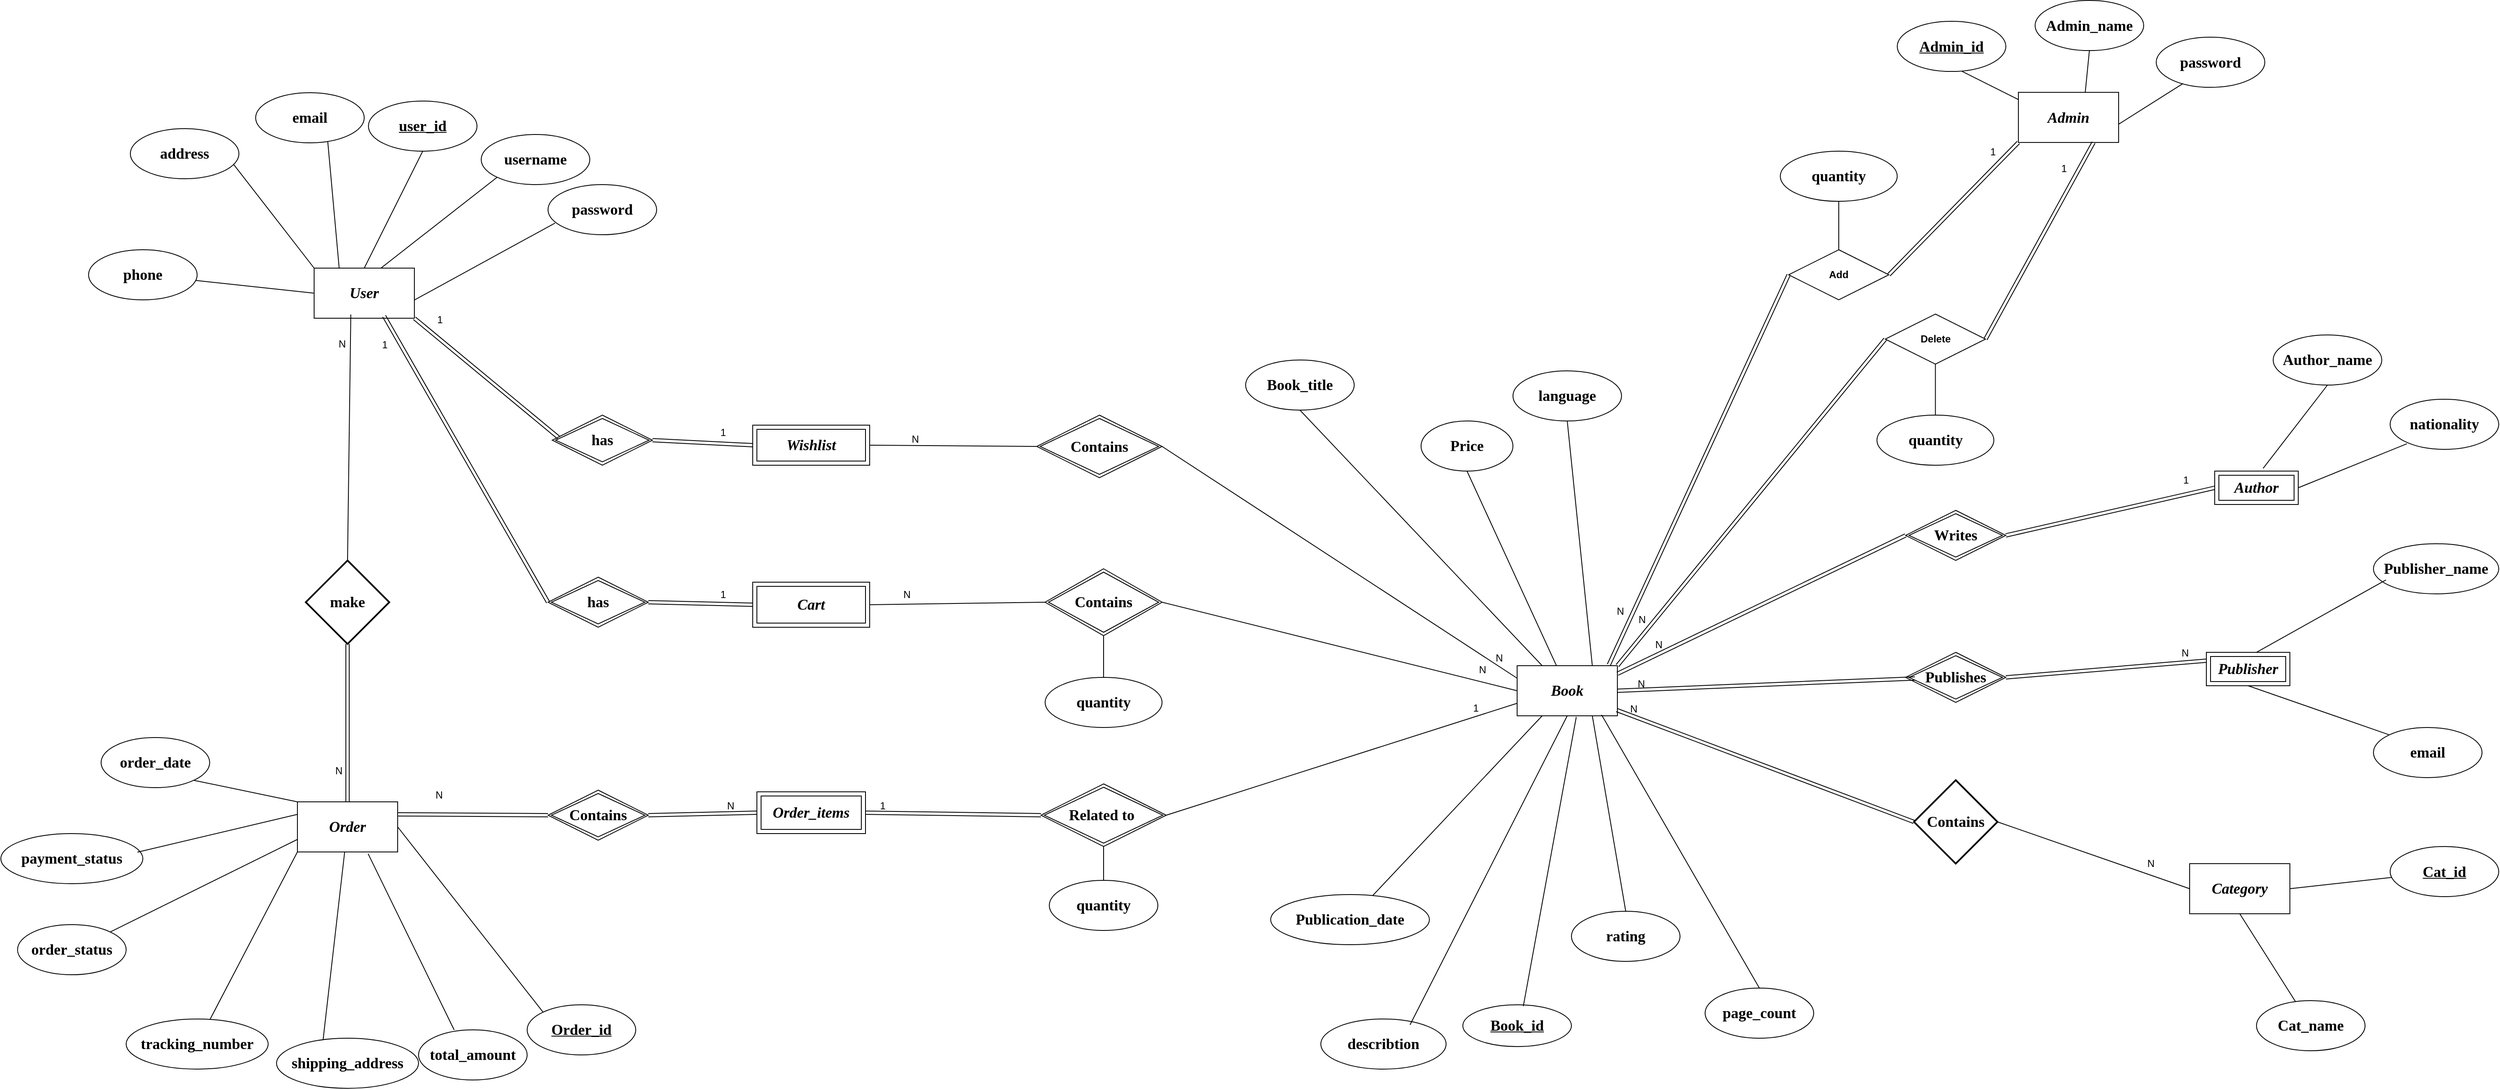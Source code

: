 <mxfile version="26.2.2" pages="2">
  <diagram name="ERD" id="DCxPy9mkm5As2SZnDUXS">
    <mxGraphModel dx="3333" dy="1467" grid="1" gridSize="10" guides="1" tooltips="1" connect="1" arrows="1" fold="1" page="1" pageScale="1" pageWidth="3300" pageHeight="4681" math="0" shadow="0">
      <root>
        <mxCell id="0" />
        <mxCell id="1" parent="0" />
        <mxCell id="u7G3lc30cp1mZhsRT5WW-1" value="&lt;h3&gt;&lt;font style=&quot;font-size: 18px;&quot; face=&quot;Comic Sans MS&quot;&gt;&lt;i&gt;User&lt;/i&gt;&lt;/font&gt;&lt;/h3&gt;" style="rounded=0;whiteSpace=wrap;html=1;" parent="1" vertex="1">
          <mxGeometry x="515" y="670" width="120" height="60" as="geometry" />
        </mxCell>
        <mxCell id="u7G3lc30cp1mZhsRT5WW-2" value="&lt;h3&gt;&lt;font style=&quot;font-size: 18px;&quot; face=&quot;Comic Sans MS&quot;&gt;&lt;u&gt;user_id&lt;/u&gt;&lt;/font&gt;&lt;/h3&gt;" style="ellipse;whiteSpace=wrap;html=1;" parent="1" vertex="1">
          <mxGeometry x="580" y="470" width="130" height="60" as="geometry" />
        </mxCell>
        <mxCell id="u7G3lc30cp1mZhsRT5WW-3" value="" style="endArrow=none;html=1;rounded=0;entryX=0.5;entryY=1;entryDx=0;entryDy=0;exitX=0.5;exitY=0;exitDx=0;exitDy=0;" parent="1" source="u7G3lc30cp1mZhsRT5WW-1" target="u7G3lc30cp1mZhsRT5WW-2" edge="1">
          <mxGeometry width="50" height="50" relative="1" as="geometry">
            <mxPoint x="470" y="720" as="sourcePoint" />
            <mxPoint x="520" y="670" as="targetPoint" />
          </mxGeometry>
        </mxCell>
        <mxCell id="u7G3lc30cp1mZhsRT5WW-4" value="&lt;h3&gt;&lt;font style=&quot;font-size: 18px;&quot; face=&quot;Comic Sans MS&quot;&gt;email&lt;/font&gt;&lt;/h3&gt;" style="ellipse;whiteSpace=wrap;html=1;" parent="1" vertex="1">
          <mxGeometry x="445" y="460" width="130" height="60" as="geometry" />
        </mxCell>
        <mxCell id="u7G3lc30cp1mZhsRT5WW-5" value="&lt;h3&gt;&lt;font style=&quot;font-size: 18px;&quot; face=&quot;Comic Sans MS&quot;&gt;password&lt;/font&gt;&lt;/h3&gt;" style="ellipse;whiteSpace=wrap;html=1;" parent="1" vertex="1">
          <mxGeometry x="795" y="570" width="130" height="60" as="geometry" />
        </mxCell>
        <mxCell id="u7G3lc30cp1mZhsRT5WW-6" value="&lt;h3&gt;&lt;font style=&quot;font-size: 18px;&quot; face=&quot;Comic Sans MS&quot;&gt;username&lt;/font&gt;&lt;/h3&gt;" style="ellipse;whiteSpace=wrap;html=1;" parent="1" vertex="1">
          <mxGeometry x="715" y="510" width="130" height="60" as="geometry" />
        </mxCell>
        <mxCell id="u7G3lc30cp1mZhsRT5WW-7" value="" style="endArrow=none;html=1;rounded=0;entryX=0;entryY=1;entryDx=0;entryDy=0;exitX=0.667;exitY=0;exitDx=0;exitDy=0;exitPerimeter=0;" parent="1" source="u7G3lc30cp1mZhsRT5WW-1" target="u7G3lc30cp1mZhsRT5WW-6" edge="1">
          <mxGeometry width="50" height="50" relative="1" as="geometry">
            <mxPoint x="675" y="660" as="sourcePoint" />
            <mxPoint x="620" y="611" as="targetPoint" />
          </mxGeometry>
        </mxCell>
        <mxCell id="u7G3lc30cp1mZhsRT5WW-8" value="" style="endArrow=none;html=1;rounded=0;entryX=0.065;entryY=0.767;entryDx=0;entryDy=0;exitX=0.997;exitY=0.64;exitDx=0;exitDy=0;exitPerimeter=0;entryPerimeter=0;" parent="1" source="u7G3lc30cp1mZhsRT5WW-1" target="u7G3lc30cp1mZhsRT5WW-5" edge="1">
          <mxGeometry width="50" height="50" relative="1" as="geometry">
            <mxPoint x="630" y="779" as="sourcePoint" />
            <mxPoint x="679" y="710" as="targetPoint" />
          </mxGeometry>
        </mxCell>
        <mxCell id="u7G3lc30cp1mZhsRT5WW-9" value="&lt;h3&gt;&lt;font style=&quot;font-size: 18px;&quot; face=&quot;Comic Sans MS&quot;&gt;phone&lt;/font&gt;&lt;/h3&gt;" style="ellipse;whiteSpace=wrap;html=1;" parent="1" vertex="1">
          <mxGeometry x="245" y="648" width="130" height="60" as="geometry" />
        </mxCell>
        <mxCell id="u7G3lc30cp1mZhsRT5WW-10" value="" style="endArrow=none;html=1;rounded=0;entryX=0.664;entryY=0.974;entryDx=0;entryDy=0;exitX=0.25;exitY=0;exitDx=0;exitDy=0;entryPerimeter=0;" parent="1" source="u7G3lc30cp1mZhsRT5WW-1" target="u7G3lc30cp1mZhsRT5WW-4" edge="1">
          <mxGeometry width="50" height="50" relative="1" as="geometry">
            <mxPoint x="515" y="720" as="sourcePoint" />
            <mxPoint x="460" y="671" as="targetPoint" />
          </mxGeometry>
        </mxCell>
        <mxCell id="u7G3lc30cp1mZhsRT5WW-11" value="" style="endArrow=none;html=1;rounded=0;exitX=0;exitY=0.5;exitDx=0;exitDy=0;" parent="1" source="u7G3lc30cp1mZhsRT5WW-1" target="u7G3lc30cp1mZhsRT5WW-9" edge="1">
          <mxGeometry width="50" height="50" relative="1" as="geometry">
            <mxPoint x="535" y="703" as="sourcePoint" />
            <mxPoint x="560" y="780" as="targetPoint" />
          </mxGeometry>
        </mxCell>
        <mxCell id="u7G3lc30cp1mZhsRT5WW-13" value="&lt;h3&gt;&lt;font style=&quot;font-size: 18px;&quot; face=&quot;Comic Sans MS&quot;&gt;address&lt;/font&gt;&lt;/h3&gt;" style="ellipse;whiteSpace=wrap;html=1;" parent="1" vertex="1">
          <mxGeometry x="295" y="503" width="130" height="60" as="geometry" />
        </mxCell>
        <mxCell id="u7G3lc30cp1mZhsRT5WW-19" value="&lt;h3&gt;&lt;font style=&quot;font-size: 18px;&quot; face=&quot;Comic Sans MS&quot;&gt;&lt;i&gt;Admin&lt;/i&gt;&lt;/font&gt;&lt;/h3&gt;" style="rounded=0;whiteSpace=wrap;html=1;" parent="1" vertex="1">
          <mxGeometry x="2555" y="459.56" width="120" height="60" as="geometry" />
        </mxCell>
        <mxCell id="u7G3lc30cp1mZhsRT5WW-20" value="&lt;h3&gt;&lt;font style=&quot;font-size: 18px;&quot; face=&quot;Comic Sans MS&quot;&gt;&lt;u&gt;Admin_id&lt;/u&gt;&lt;/font&gt;&lt;/h3&gt;" style="ellipse;whiteSpace=wrap;html=1;" parent="1" vertex="1">
          <mxGeometry x="2410" y="374.56" width="130" height="60" as="geometry" />
        </mxCell>
        <mxCell id="u7G3lc30cp1mZhsRT5WW-21" value="" style="endArrow=none;html=1;rounded=0;entryX=0.595;entryY=0.995;entryDx=0;entryDy=0;exitX=0.003;exitY=0.147;exitDx=0;exitDy=0;exitPerimeter=0;entryPerimeter=0;" parent="1" source="u7G3lc30cp1mZhsRT5WW-19" target="u7G3lc30cp1mZhsRT5WW-20" edge="1">
          <mxGeometry width="50" height="50" relative="1" as="geometry">
            <mxPoint x="2485" y="509.56" as="sourcePoint" />
            <mxPoint x="2535" y="459.56" as="targetPoint" />
          </mxGeometry>
        </mxCell>
        <mxCell id="u7G3lc30cp1mZhsRT5WW-23" value="&lt;h3&gt;&lt;font style=&quot;font-size: 18px;&quot; face=&quot;Comic Sans MS&quot;&gt;password&lt;/font&gt;&lt;/h3&gt;" style="ellipse;whiteSpace=wrap;html=1;" parent="1" vertex="1">
          <mxGeometry x="2720" y="393.56" width="130" height="60" as="geometry" />
        </mxCell>
        <mxCell id="u7G3lc30cp1mZhsRT5WW-24" value="&lt;h3&gt;&lt;font style=&quot;font-size: 18px;&quot; face=&quot;Comic Sans MS&quot;&gt;Admin_name&lt;/font&gt;&lt;/h3&gt;" style="ellipse;whiteSpace=wrap;html=1;" parent="1" vertex="1">
          <mxGeometry x="2575" y="349.56" width="130" height="60" as="geometry" />
        </mxCell>
        <mxCell id="u7G3lc30cp1mZhsRT5WW-25" value="" style="endArrow=none;html=1;rounded=0;entryX=0.5;entryY=1;entryDx=0;entryDy=0;exitX=0.667;exitY=0;exitDx=0;exitDy=0;exitPerimeter=0;" parent="1" source="u7G3lc30cp1mZhsRT5WW-19" target="u7G3lc30cp1mZhsRT5WW-24" edge="1">
          <mxGeometry width="50" height="50" relative="1" as="geometry">
            <mxPoint x="2690" y="449.56" as="sourcePoint" />
            <mxPoint x="2635" y="400.56" as="targetPoint" />
          </mxGeometry>
        </mxCell>
        <mxCell id="u7G3lc30cp1mZhsRT5WW-26" value="" style="endArrow=none;html=1;rounded=0;entryX=0.246;entryY=0.925;entryDx=0;entryDy=0;exitX=0.997;exitY=0.64;exitDx=0;exitDy=0;exitPerimeter=0;entryPerimeter=0;" parent="1" source="u7G3lc30cp1mZhsRT5WW-19" target="u7G3lc30cp1mZhsRT5WW-23" edge="1">
          <mxGeometry width="50" height="50" relative="1" as="geometry">
            <mxPoint x="2645" y="568.56" as="sourcePoint" />
            <mxPoint x="2694" y="499.56" as="targetPoint" />
          </mxGeometry>
        </mxCell>
        <mxCell id="u7G3lc30cp1mZhsRT5WW-39" value="&lt;h3&gt;&lt;font style=&quot;font-size: 18px;&quot; face=&quot;Comic Sans MS&quot;&gt;&lt;i&gt;Book&lt;/i&gt;&lt;/font&gt;&lt;/h3&gt;" style="rounded=0;whiteSpace=wrap;html=1;" parent="1" vertex="1">
          <mxGeometry x="1955" y="1146" width="120" height="60" as="geometry" />
        </mxCell>
        <mxCell id="u7G3lc30cp1mZhsRT5WW-40" value="&lt;h3&gt;&lt;font style=&quot;font-size: 18px;&quot; face=&quot;Comic Sans MS&quot;&gt;&lt;u&gt;Book_id&lt;/u&gt;&lt;/font&gt;&lt;/h3&gt;" style="ellipse;whiteSpace=wrap;html=1;" parent="1" vertex="1">
          <mxGeometry x="1890" y="1552" width="130" height="50" as="geometry" />
        </mxCell>
        <mxCell id="u7G3lc30cp1mZhsRT5WW-41" value="" style="endArrow=none;html=1;rounded=0;exitX=0.59;exitY=1.023;exitDx=0;exitDy=0;exitPerimeter=0;entryX=0.557;entryY=0.034;entryDx=0;entryDy=0;entryPerimeter=0;" parent="1" source="u7G3lc30cp1mZhsRT5WW-39" target="u7G3lc30cp1mZhsRT5WW-40" edge="1">
          <mxGeometry width="50" height="50" relative="1" as="geometry">
            <mxPoint x="1885" y="1196" as="sourcePoint" />
            <mxPoint x="1690" y="1293" as="targetPoint" />
          </mxGeometry>
        </mxCell>
        <mxCell id="u7G3lc30cp1mZhsRT5WW-43" value="&lt;h3&gt;&lt;font style=&quot;font-size: 18px;&quot; face=&quot;Comic Sans MS&quot;&gt;Book_title&lt;/font&gt;&lt;/h3&gt;" style="ellipse;whiteSpace=wrap;html=1;" parent="1" vertex="1">
          <mxGeometry x="1630" y="780" width="130" height="60" as="geometry" />
        </mxCell>
        <mxCell id="u7G3lc30cp1mZhsRT5WW-44" value="" style="endArrow=none;html=1;rounded=0;entryX=0.5;entryY=1;entryDx=0;entryDy=0;exitX=0.25;exitY=0;exitDx=0;exitDy=0;" parent="1" source="u7G3lc30cp1mZhsRT5WW-39" target="u7G3lc30cp1mZhsRT5WW-43" edge="1">
          <mxGeometry width="50" height="50" relative="1" as="geometry">
            <mxPoint x="2090" y="1136" as="sourcePoint" />
            <mxPoint x="2035" y="1087" as="targetPoint" />
          </mxGeometry>
        </mxCell>
        <mxCell id="u7G3lc30cp1mZhsRT5WW-50" value="&lt;h3&gt;&lt;font style=&quot;font-size: 18px;&quot; face=&quot;Comic Sans MS&quot;&gt;Publication_date&lt;/font&gt;&lt;/h3&gt;" style="ellipse;whiteSpace=wrap;html=1;" parent="1" vertex="1">
          <mxGeometry x="1660" y="1420" width="190" height="60" as="geometry" />
        </mxCell>
        <mxCell id="u7G3lc30cp1mZhsRT5WW-51" value="&lt;h3&gt;&lt;font style=&quot;font-size: 18px;&quot; face=&quot;Comic Sans MS&quot;&gt;language&lt;/font&gt;&lt;/h3&gt;" style="ellipse;whiteSpace=wrap;html=1;" parent="1" vertex="1">
          <mxGeometry x="1950" y="793" width="130" height="60" as="geometry" />
        </mxCell>
        <mxCell id="u7G3lc30cp1mZhsRT5WW-52" value="" style="endArrow=none;html=1;rounded=0;entryX=0.75;entryY=0;entryDx=0;entryDy=0;exitX=0.5;exitY=1;exitDx=0;exitDy=0;" parent="1" source="u7G3lc30cp1mZhsRT5WW-51" target="u7G3lc30cp1mZhsRT5WW-39" edge="1">
          <mxGeometry width="50" height="50" relative="1" as="geometry">
            <mxPoint x="1864" y="1248" as="sourcePoint" />
            <mxPoint x="1872.5" y="1206" as="targetPoint" />
          </mxGeometry>
        </mxCell>
        <mxCell id="u7G3lc30cp1mZhsRT5WW-53" value="" style="endArrow=none;html=1;rounded=0;entryX=0.25;entryY=1;entryDx=0;entryDy=0;" parent="1" source="u7G3lc30cp1mZhsRT5WW-50" edge="1" target="u7G3lc30cp1mZhsRT5WW-39">
          <mxGeometry width="50" height="50" relative="1" as="geometry">
            <mxPoint x="2015" y="1308" as="sourcePoint" />
            <mxPoint x="1970" y="1220" as="targetPoint" />
          </mxGeometry>
        </mxCell>
        <mxCell id="u7G3lc30cp1mZhsRT5WW-55" value="&lt;h3&gt;&lt;font style=&quot;font-size: 18px;&quot; face=&quot;Comic Sans MS&quot;&gt;Price&lt;/font&gt;&lt;/h3&gt;" style="ellipse;whiteSpace=wrap;html=1;" parent="1" vertex="1">
          <mxGeometry x="1840" y="853" width="110" height="60" as="geometry" />
        </mxCell>
        <mxCell id="u7G3lc30cp1mZhsRT5WW-56" value="" style="endArrow=none;html=1;rounded=0;entryX=0.392;entryY=-0.001;entryDx=0;entryDy=0;exitX=0.5;exitY=1;exitDx=0;exitDy=0;entryPerimeter=0;" parent="1" source="u7G3lc30cp1mZhsRT5WW-55" target="u7G3lc30cp1mZhsRT5WW-39" edge="1">
          <mxGeometry width="50" height="50" relative="1" as="geometry">
            <mxPoint x="1815" y="1236" as="sourcePoint" />
            <mxPoint x="1865" y="1186" as="targetPoint" />
          </mxGeometry>
        </mxCell>
        <mxCell id="u7G3lc30cp1mZhsRT5WW-58" value="&lt;h3&gt;&lt;font style=&quot;font-size: 18px;&quot; face=&quot;Comic Sans MS&quot;&gt;describtion&lt;/font&gt;&lt;/h3&gt;" style="ellipse;whiteSpace=wrap;html=1;" parent="1" vertex="1">
          <mxGeometry x="1720" y="1569" width="150" height="60" as="geometry" />
        </mxCell>
        <mxCell id="u7G3lc30cp1mZhsRT5WW-60" value="" style="endArrow=none;html=1;rounded=0;exitX=0.712;exitY=0.117;exitDx=0;exitDy=0;exitPerimeter=0;entryX=0.5;entryY=1;entryDx=0;entryDy=0;" parent="1" source="u7G3lc30cp1mZhsRT5WW-58" target="u7G3lc30cp1mZhsRT5WW-39" edge="1">
          <mxGeometry width="50" height="50" relative="1" as="geometry">
            <mxPoint x="1803" y="1201" as="sourcePoint" />
            <mxPoint x="2000" y="1220" as="targetPoint" />
          </mxGeometry>
        </mxCell>
        <mxCell id="u7G3lc30cp1mZhsRT5WW-61" value="&lt;h3&gt;&lt;font style=&quot;font-size: 18px;&quot; face=&quot;Comic Sans MS&quot;&gt;page_count&lt;/font&gt;&lt;/h3&gt;" style="ellipse;whiteSpace=wrap;html=1;" parent="1" vertex="1">
          <mxGeometry x="2180" y="1532" width="130" height="60" as="geometry" />
        </mxCell>
        <mxCell id="u7G3lc30cp1mZhsRT5WW-62" value="" style="endArrow=none;html=1;rounded=0;exitX=0.5;exitY=0;exitDx=0;exitDy=0;entryX=0.842;entryY=0.98;entryDx=0;entryDy=0;entryPerimeter=0;" parent="1" source="u7G3lc30cp1mZhsRT5WW-61" target="u7G3lc30cp1mZhsRT5WW-39" edge="1">
          <mxGeometry width="50" height="50" relative="1" as="geometry">
            <mxPoint x="1825" y="1140" as="sourcePoint" />
            <mxPoint x="2060" y="1213" as="targetPoint" />
          </mxGeometry>
        </mxCell>
        <mxCell id="u7G3lc30cp1mZhsRT5WW-63" value="&lt;h3&gt;&lt;font face=&quot;Comic Sans MS&quot;&gt;&lt;span style=&quot;font-size: 18px;&quot;&gt;rating&lt;/span&gt;&lt;/font&gt;&lt;/h3&gt;" style="ellipse;whiteSpace=wrap;html=1;" parent="1" vertex="1">
          <mxGeometry x="2020" y="1440" width="130" height="60" as="geometry" />
        </mxCell>
        <mxCell id="u7G3lc30cp1mZhsRT5WW-64" value="" style="endArrow=none;html=1;rounded=0;entryX=0.5;entryY=0;entryDx=0;entryDy=0;exitX=0.75;exitY=1;exitDx=0;exitDy=0;" parent="1" source="u7G3lc30cp1mZhsRT5WW-39" target="u7G3lc30cp1mZhsRT5WW-63" edge="1">
          <mxGeometry width="50" height="50" relative="1" as="geometry">
            <mxPoint x="2065" y="1126" as="sourcePoint" />
            <mxPoint x="2103" y="1094" as="targetPoint" />
          </mxGeometry>
        </mxCell>
        <mxCell id="u7G3lc30cp1mZhsRT5WW-65" value="&lt;h3&gt;&lt;font style=&quot;font-size: 18px;&quot; face=&quot;Comic Sans MS&quot;&gt;&lt;i&gt;Category&lt;/i&gt;&lt;/font&gt;&lt;/h3&gt;" style="rounded=0;whiteSpace=wrap;html=1;" parent="1" vertex="1">
          <mxGeometry x="2760" y="1383" width="120" height="60" as="geometry" />
        </mxCell>
        <mxCell id="u7G3lc30cp1mZhsRT5WW-66" value="&lt;h3&gt;&lt;font style=&quot;font-size: 18px;&quot; face=&quot;Comic Sans MS&quot;&gt;&lt;u&gt;Cat_id&lt;/u&gt;&lt;/font&gt;&lt;/h3&gt;" style="ellipse;whiteSpace=wrap;html=1;" parent="1" vertex="1">
          <mxGeometry x="3000" y="1362.5" width="130" height="60" as="geometry" />
        </mxCell>
        <mxCell id="u7G3lc30cp1mZhsRT5WW-67" value="" style="endArrow=none;html=1;rounded=0;exitX=1;exitY=0.5;exitDx=0;exitDy=0;" parent="1" source="u7G3lc30cp1mZhsRT5WW-65" target="u7G3lc30cp1mZhsRT5WW-66" edge="1">
          <mxGeometry width="50" height="50" relative="1" as="geometry">
            <mxPoint x="2785" y="1470" as="sourcePoint" />
            <mxPoint x="2835" y="1420" as="targetPoint" />
          </mxGeometry>
        </mxCell>
        <mxCell id="u7G3lc30cp1mZhsRT5WW-69" value="&lt;h3&gt;&lt;font style=&quot;font-size: 18px;&quot; face=&quot;Comic Sans MS&quot;&gt;Cat_name&lt;/font&gt;&lt;/h3&gt;" style="ellipse;whiteSpace=wrap;html=1;" parent="1" vertex="1">
          <mxGeometry x="2840" y="1547" width="130" height="60" as="geometry" />
        </mxCell>
        <mxCell id="u7G3lc30cp1mZhsRT5WW-70" value="" style="endArrow=none;html=1;rounded=0;exitX=0.5;exitY=1;exitDx=0;exitDy=0;" parent="1" source="u7G3lc30cp1mZhsRT5WW-65" target="u7G3lc30cp1mZhsRT5WW-69" edge="1">
          <mxGeometry width="50" height="50" relative="1" as="geometry">
            <mxPoint x="2990" y="1410" as="sourcePoint" />
            <mxPoint x="2935" y="1361" as="targetPoint" />
          </mxGeometry>
        </mxCell>
        <mxCell id="u7G3lc30cp1mZhsRT5WW-90" value="&lt;h3&gt;&lt;font style=&quot;font-size: 18px;&quot; face=&quot;Comic Sans MS&quot;&gt;&lt;i&gt;Order&lt;/i&gt;&lt;/font&gt;&lt;/h3&gt;" style="rounded=0;whiteSpace=wrap;html=1;" parent="1" vertex="1">
          <mxGeometry x="495" y="1309" width="120" height="60" as="geometry" />
        </mxCell>
        <mxCell id="u7G3lc30cp1mZhsRT5WW-91" value="&lt;h3&gt;&lt;font style=&quot;font-size: 18px;&quot; face=&quot;Comic Sans MS&quot;&gt;&lt;u&gt;Order_id&lt;/u&gt;&lt;/font&gt;&lt;/h3&gt;" style="ellipse;whiteSpace=wrap;html=1;" parent="1" vertex="1">
          <mxGeometry x="770" y="1552" width="130" height="60" as="geometry" />
        </mxCell>
        <mxCell id="u7G3lc30cp1mZhsRT5WW-92" value="" style="endArrow=none;html=1;rounded=0;entryX=0;entryY=0;entryDx=0;entryDy=0;exitX=1;exitY=0.5;exitDx=0;exitDy=0;" parent="1" source="u7G3lc30cp1mZhsRT5WW-90" target="u7G3lc30cp1mZhsRT5WW-91" edge="1">
          <mxGeometry width="50" height="50" relative="1" as="geometry">
            <mxPoint x="1165.36" y="1404.82" as="sourcePoint" />
            <mxPoint x="1145" y="1396" as="targetPoint" />
          </mxGeometry>
        </mxCell>
        <mxCell id="u7G3lc30cp1mZhsRT5WW-93" value="&lt;h3&gt;&lt;font style=&quot;font-size: 18px;&quot; face=&quot;Comic Sans MS&quot;&gt;order_status&lt;/font&gt;&lt;/h3&gt;" style="ellipse;whiteSpace=wrap;html=1;" parent="1" vertex="1">
          <mxGeometry x="160" y="1456" width="130" height="60" as="geometry" />
        </mxCell>
        <mxCell id="u7G3lc30cp1mZhsRT5WW-94" value="&lt;h3&gt;&lt;font style=&quot;font-size: 18px;&quot; face=&quot;Comic Sans MS&quot;&gt;order_date&lt;/font&gt;&lt;/h3&gt;" style="ellipse;whiteSpace=wrap;html=1;" parent="1" vertex="1">
          <mxGeometry x="260" y="1232" width="130" height="60" as="geometry" />
        </mxCell>
        <mxCell id="u7G3lc30cp1mZhsRT5WW-95" value="" style="endArrow=none;html=1;rounded=0;entryX=1;entryY=1;entryDx=0;entryDy=0;exitX=0;exitY=0;exitDx=0;exitDy=0;" parent="1" source="u7G3lc30cp1mZhsRT5WW-90" target="u7G3lc30cp1mZhsRT5WW-94" edge="1">
          <mxGeometry width="50" height="50" relative="1" as="geometry">
            <mxPoint x="800" y="1203" as="sourcePoint" />
            <mxPoint x="745" y="1154" as="targetPoint" />
          </mxGeometry>
        </mxCell>
        <mxCell id="u7G3lc30cp1mZhsRT5WW-96" value="" style="endArrow=none;html=1;rounded=0;entryX=1;entryY=0;entryDx=0;entryDy=0;exitX=0;exitY=0.75;exitDx=0;exitDy=0;" parent="1" source="u7G3lc30cp1mZhsRT5WW-90" target="u7G3lc30cp1mZhsRT5WW-93" edge="1">
          <mxGeometry width="50" height="50" relative="1" as="geometry">
            <mxPoint x="755" y="1322" as="sourcePoint" />
            <mxPoint x="804" y="1253" as="targetPoint" />
          </mxGeometry>
        </mxCell>
        <mxCell id="u7G3lc30cp1mZhsRT5WW-104" value="&lt;h3&gt;&lt;font style=&quot;font-size: 18px;&quot; face=&quot;Comic Sans MS&quot;&gt;tracking_number&lt;/font&gt;&lt;/h3&gt;" style="ellipse;whiteSpace=wrap;html=1;" parent="1" vertex="1">
          <mxGeometry x="290" y="1569" width="170" height="60" as="geometry" />
        </mxCell>
        <mxCell id="u7G3lc30cp1mZhsRT5WW-105" value="" style="endArrow=none;html=1;rounded=0;entryX=0;entryY=1;entryDx=0;entryDy=0;" parent="1" source="u7G3lc30cp1mZhsRT5WW-104" target="u7G3lc30cp1mZhsRT5WW-90" edge="1">
          <mxGeometry width="50" height="50" relative="1" as="geometry">
            <mxPoint x="1025" y="1486" as="sourcePoint" />
            <mxPoint x="1165" y="1441" as="targetPoint" />
          </mxGeometry>
        </mxCell>
        <mxCell id="u7G3lc30cp1mZhsRT5WW-107" value="&lt;h3&gt;&lt;font style=&quot;font-size: 18px;&quot; face=&quot;Comic Sans MS&quot;&gt;shipping_address&lt;/font&gt;&lt;/h3&gt;" style="ellipse;whiteSpace=wrap;html=1;" parent="1" vertex="1">
          <mxGeometry x="470" y="1592" width="170" height="60" as="geometry" />
        </mxCell>
        <mxCell id="u7G3lc30cp1mZhsRT5WW-108" value="" style="endArrow=none;html=1;rounded=0;exitX=0.328;exitY=0.031;exitDx=0;exitDy=0;exitPerimeter=0;" parent="1" source="u7G3lc30cp1mZhsRT5WW-107" target="u7G3lc30cp1mZhsRT5WW-90" edge="1">
          <mxGeometry width="50" height="50" relative="1" as="geometry">
            <mxPoint x="1013" y="1451" as="sourcePoint" />
            <mxPoint x="570" y="1373" as="targetPoint" />
          </mxGeometry>
        </mxCell>
        <mxCell id="u7G3lc30cp1mZhsRT5WW-109" value="&lt;h3&gt;&lt;font style=&quot;font-size: 18px;&quot; face=&quot;Comic Sans MS&quot;&gt;total_amount&lt;/font&gt;&lt;/h3&gt;" style="ellipse;whiteSpace=wrap;html=1;" parent="1" vertex="1">
          <mxGeometry x="640" y="1582" width="130" height="60" as="geometry" />
        </mxCell>
        <mxCell id="u7G3lc30cp1mZhsRT5WW-110" value="" style="endArrow=none;html=1;rounded=0;entryX=0.705;entryY=1.034;entryDx=0;entryDy=0;exitX=0.328;exitY=0.002;exitDx=0;exitDy=0;exitPerimeter=0;entryPerimeter=0;" parent="1" source="u7G3lc30cp1mZhsRT5WW-109" target="u7G3lc30cp1mZhsRT5WW-90" edge="1">
          <mxGeometry width="50" height="50" relative="1" as="geometry">
            <mxPoint x="1035" y="1390" as="sourcePoint" />
            <mxPoint x="1162.96" y="1418.8" as="targetPoint" />
          </mxGeometry>
        </mxCell>
        <mxCell id="u7G3lc30cp1mZhsRT5WW-111" value="&lt;h3&gt;&lt;font face=&quot;Comic Sans MS&quot;&gt;&lt;span style=&quot;font-size: 18px;&quot;&gt;payment_status&lt;/span&gt;&lt;/font&gt;&lt;/h3&gt;" style="ellipse;whiteSpace=wrap;html=1;" parent="1" vertex="1">
          <mxGeometry x="140" y="1347" width="170" height="60" as="geometry" />
        </mxCell>
        <mxCell id="u7G3lc30cp1mZhsRT5WW-112" value="" style="endArrow=none;html=1;rounded=0;entryX=0.962;entryY=0.371;entryDx=0;entryDy=0;exitX=0;exitY=0.25;exitDx=0;exitDy=0;entryPerimeter=0;" parent="1" source="u7G3lc30cp1mZhsRT5WW-90" target="u7G3lc30cp1mZhsRT5WW-111" edge="1">
          <mxGeometry width="50" height="50" relative="1" as="geometry">
            <mxPoint x="775" y="1193" as="sourcePoint" />
            <mxPoint x="813" y="1161" as="targetPoint" />
          </mxGeometry>
        </mxCell>
        <mxCell id="u7G3lc30cp1mZhsRT5WW-118" value="&lt;h3&gt;&lt;font style=&quot;font-size: 18px;&quot; face=&quot;Comic Sans MS&quot;&gt;Author_name&lt;/font&gt;&lt;/h3&gt;" style="ellipse;whiteSpace=wrap;html=1;" parent="1" vertex="1">
          <mxGeometry x="2860" y="750" width="130" height="60" as="geometry" />
        </mxCell>
        <mxCell id="u7G3lc30cp1mZhsRT5WW-119" value="" style="endArrow=none;html=1;rounded=0;entryX=0.5;entryY=1;entryDx=0;entryDy=0;exitX=0.58;exitY=-0.082;exitDx=0;exitDy=0;exitPerimeter=0;" parent="1" source="9a2zuiYX98f70HpiT969-1" target="u7G3lc30cp1mZhsRT5WW-118" edge="1">
          <mxGeometry width="50" height="50" relative="1" as="geometry">
            <mxPoint x="1745.04" y="1203" as="sourcePoint" />
            <mxPoint x="1730" y="1186" as="targetPoint" />
          </mxGeometry>
        </mxCell>
        <mxCell id="u7G3lc30cp1mZhsRT5WW-125" value="&lt;h3&gt;&lt;font style=&quot;font-size: 18px;&quot; face=&quot;Comic Sans MS&quot;&gt;nationality&lt;/font&gt;&lt;/h3&gt;" style="ellipse;whiteSpace=wrap;html=1;" parent="1" vertex="1">
          <mxGeometry x="3000" y="827" width="130" height="60" as="geometry" />
        </mxCell>
        <mxCell id="u7G3lc30cp1mZhsRT5WW-126" value="" style="endArrow=none;html=1;rounded=0;exitX=0.154;exitY=0.889;exitDx=0;exitDy=0;entryX=1;entryY=0.5;entryDx=0;entryDy=0;exitPerimeter=0;" parent="1" source="u7G3lc30cp1mZhsRT5WW-125" target="9a2zuiYX98f70HpiT969-1" edge="1">
          <mxGeometry width="50" height="50" relative="1" as="geometry">
            <mxPoint x="1520" y="1239" as="sourcePoint" />
            <mxPoint x="1663" y="1255" as="targetPoint" />
          </mxGeometry>
        </mxCell>
        <mxCell id="u7G3lc30cp1mZhsRT5WW-133" value="&lt;h3&gt;&lt;font style=&quot;font-size: 18px;&quot; face=&quot;Comic Sans MS&quot;&gt;Publisher_name&lt;/font&gt;&lt;/h3&gt;" style="ellipse;whiteSpace=wrap;html=1;" parent="1" vertex="1">
          <mxGeometry x="2980" y="1000" width="150" height="60" as="geometry" />
        </mxCell>
        <mxCell id="u7G3lc30cp1mZhsRT5WW-134" value="" style="endArrow=none;html=1;rounded=0;entryX=0.1;entryY=0.722;entryDx=0;entryDy=0;entryPerimeter=0;exitX=0.59;exitY=0.014;exitDx=0;exitDy=0;exitPerimeter=0;" parent="1" source="9a2zuiYX98f70HpiT969-10" target="u7G3lc30cp1mZhsRT5WW-133" edge="1">
          <mxGeometry width="50" height="50" relative="1" as="geometry">
            <mxPoint x="2840" y="1117" as="sourcePoint" />
            <mxPoint x="2830" y="1080" as="targetPoint" />
          </mxGeometry>
        </mxCell>
        <mxCell id="u7G3lc30cp1mZhsRT5WW-135" value="&lt;h3&gt;&lt;font face=&quot;Comic Sans MS&quot;&gt;&lt;span style=&quot;font-size: 18px;&quot;&gt;email&lt;/span&gt;&lt;/font&gt;&lt;/h3&gt;" style="ellipse;whiteSpace=wrap;html=1;" parent="1" vertex="1">
          <mxGeometry x="2980" y="1220" width="130" height="60" as="geometry" />
        </mxCell>
        <mxCell id="u7G3lc30cp1mZhsRT5WW-136" value="" style="endArrow=none;html=1;rounded=0;entryX=0.5;entryY=1;entryDx=0;entryDy=0;exitX=0;exitY=0;exitDx=0;exitDy=0;" parent="1" source="u7G3lc30cp1mZhsRT5WW-135" target="9a2zuiYX98f70HpiT969-10" edge="1">
          <mxGeometry width="50" height="50" relative="1" as="geometry">
            <mxPoint x="2620" y="1133" as="sourcePoint" />
            <mxPoint x="2820.0" y="1177.0" as="targetPoint" />
          </mxGeometry>
        </mxCell>
        <mxCell id="u7G3lc30cp1mZhsRT5WW-173" value="" style="endArrow=none;html=1;rounded=0;exitX=0;exitY=0;exitDx=0;exitDy=0;entryX=0.951;entryY=0.713;entryDx=0;entryDy=0;entryPerimeter=0;" parent="1" source="u7G3lc30cp1mZhsRT5WW-1" target="u7G3lc30cp1mZhsRT5WW-13" edge="1">
          <mxGeometry width="50" height="50" relative="1" as="geometry">
            <mxPoint x="626.5" y="747.5" as="sourcePoint" />
            <mxPoint x="683.5" y="772.5" as="targetPoint" />
          </mxGeometry>
        </mxCell>
        <mxCell id="u7G3lc30cp1mZhsRT5WW-181" value="&lt;h3&gt;&lt;font face=&quot;Comic Sans MS&quot;&gt;&lt;span style=&quot;font-size: 18px;&quot;&gt;quantity&lt;/span&gt;&lt;/font&gt;&lt;/h3&gt;" style="ellipse;whiteSpace=wrap;html=1;" parent="1" vertex="1">
          <mxGeometry x="1395" y="1403" width="130" height="60" as="geometry" />
        </mxCell>
        <mxCell id="u7G3lc30cp1mZhsRT5WW-182" value="" style="endArrow=none;html=1;rounded=0;entryX=0.5;entryY=0;entryDx=0;entryDy=0;exitX=0.5;exitY=1;exitDx=0;exitDy=0;" parent="1" source="9G3-QuPv8n-hs4sBgN2S-57" target="u7G3lc30cp1mZhsRT5WW-181" edge="1">
          <mxGeometry width="50" height="50" relative="1" as="geometry">
            <mxPoint x="285" y="1620" as="sourcePoint" />
            <mxPoint x="160" y="1590" as="targetPoint" />
          </mxGeometry>
        </mxCell>
        <mxCell id="u7G3lc30cp1mZhsRT5WW-183" value="&lt;h3&gt;&lt;font style=&quot;font-size: 18px;&quot; face=&quot;Comic Sans MS&quot;&gt;make&lt;/font&gt;&lt;/h3&gt;" style="strokeWidth=2;html=1;shape=mxgraph.flowchart.decision;whiteSpace=wrap;" parent="1" vertex="1">
          <mxGeometry x="505" y="1020" width="100" height="100" as="geometry" />
        </mxCell>
        <mxCell id="u7G3lc30cp1mZhsRT5WW-208" value="&lt;h3&gt;&lt;font face=&quot;Comic Sans MS&quot;&gt;&lt;span style=&quot;font-size: 18px;&quot;&gt;quantity&lt;/span&gt;&lt;/font&gt;&lt;/h3&gt;" style="ellipse;whiteSpace=wrap;html=1;" parent="1" vertex="1">
          <mxGeometry x="1390" y="1160" width="140" height="60" as="geometry" />
        </mxCell>
        <mxCell id="u7G3lc30cp1mZhsRT5WW-234" value="&lt;h3&gt;&lt;font face=&quot;Comic Sans MS&quot;&gt;&lt;span style=&quot;font-size: 18px;&quot;&gt;Contains&lt;/span&gt;&lt;/font&gt;&lt;/h3&gt;" style="strokeWidth=2;html=1;shape=mxgraph.flowchart.decision;whiteSpace=wrap;" parent="1" vertex="1">
          <mxGeometry x="2430" y="1283" width="100" height="100" as="geometry" />
        </mxCell>
        <mxCell id="9a2zuiYX98f70HpiT969-1" value="&lt;h3&gt;&lt;font style=&quot;font-size: 18px;&quot; face=&quot;Comic Sans MS&quot;&gt;&lt;i&gt;Author&lt;/i&gt;&lt;/font&gt;&lt;/h3&gt;" style="shape=ext;margin=3;double=1;whiteSpace=wrap;html=1;align=center;" parent="1" vertex="1">
          <mxGeometry x="2790" y="913" width="100" height="40" as="geometry" />
        </mxCell>
        <mxCell id="9a2zuiYX98f70HpiT969-4" value="&lt;h3&gt;&lt;font face=&quot;Comic Sans MS&quot;&gt;&lt;span style=&quot;font-size: 18px;&quot;&gt;Writes&lt;/span&gt;&lt;/font&gt;&lt;/h3&gt;" style="shape=rhombus;double=1;perimeter=rhombusPerimeter;whiteSpace=wrap;html=1;align=center;" parent="1" vertex="1">
          <mxGeometry x="2420" y="960" width="120" height="60" as="geometry" />
        </mxCell>
        <mxCell id="9a2zuiYX98f70HpiT969-7" value="&lt;h3&gt;&lt;font face=&quot;Comic Sans MS&quot;&gt;&lt;span style=&quot;font-size: 18px;&quot;&gt;Publishes&lt;/span&gt;&lt;/font&gt;&lt;/h3&gt;" style="shape=rhombus;double=1;perimeter=rhombusPerimeter;whiteSpace=wrap;html=1;align=center;" parent="1" vertex="1">
          <mxGeometry x="2420" y="1130" width="120" height="60" as="geometry" />
        </mxCell>
        <mxCell id="9a2zuiYX98f70HpiT969-10" value="&lt;h3&gt;&lt;font style=&quot;font-size: 18px;&quot; face=&quot;Comic Sans MS&quot;&gt;&lt;i&gt;Publisher&lt;/i&gt;&lt;/font&gt;&lt;/h3&gt;" style="shape=ext;margin=3;double=1;whiteSpace=wrap;html=1;align=center;" parent="1" vertex="1">
          <mxGeometry x="2780" y="1130" width="100" height="40" as="geometry" />
        </mxCell>
        <mxCell id="9a2zuiYX98f70HpiT969-24" value="&lt;h3&gt;&lt;font face=&quot;Comic Sans MS&quot;&gt;&lt;span style=&quot;font-size: 18px;&quot;&gt;Contains&lt;/span&gt;&lt;/font&gt;&lt;/h3&gt;" style="shape=rhombus;double=1;perimeter=rhombusPerimeter;whiteSpace=wrap;html=1;align=center;" parent="1" vertex="1">
          <mxGeometry x="795" y="1295" width="120" height="60" as="geometry" />
        </mxCell>
        <mxCell id="9a2zuiYX98f70HpiT969-26" value="&lt;h3&gt;&lt;font face=&quot;Comic Sans MS&quot;&gt;&lt;span style=&quot;font-size: 18px;&quot;&gt;&lt;i&gt;Order_items&lt;/i&gt;&lt;/span&gt;&lt;/font&gt;&lt;/h3&gt;" style="shape=ext;margin=3;double=1;whiteSpace=wrap;html=1;align=center;" parent="1" vertex="1">
          <mxGeometry x="1045" y="1297" width="130" height="50" as="geometry" />
        </mxCell>
        <mxCell id="9a2zuiYX98f70HpiT969-34" value="&lt;h3&gt;&lt;font style=&quot;font-size: 18px;&quot; face=&quot;Comic Sans MS&quot;&gt;&lt;i&gt;Cart&lt;/i&gt;&lt;/font&gt;&lt;/h3&gt;" style="shape=ext;margin=3;double=1;whiteSpace=wrap;html=1;align=center;" parent="1" vertex="1">
          <mxGeometry x="1040" y="1046" width="140" height="54" as="geometry" />
        </mxCell>
        <mxCell id="9a2zuiYX98f70HpiT969-35" value="&lt;h3&gt;&lt;font face=&quot;Comic Sans MS&quot;&gt;&lt;span style=&quot;font-size: 18px;&quot;&gt;has&lt;/span&gt;&lt;/font&gt;&lt;/h3&gt;" style="shape=rhombus;double=1;perimeter=rhombusPerimeter;whiteSpace=wrap;html=1;align=center;" parent="1" vertex="1">
          <mxGeometry x="795" y="1040" width="120" height="60" as="geometry" />
        </mxCell>
        <mxCell id="9a2zuiYX98f70HpiT969-40" value="&lt;h3&gt;&lt;font face=&quot;Comic Sans MS&quot;&gt;&lt;span style=&quot;font-size: 18px;&quot;&gt;has&lt;/span&gt;&lt;/font&gt;&lt;/h3&gt;" style="shape=rhombus;double=1;perimeter=rhombusPerimeter;whiteSpace=wrap;html=1;align=center;" parent="1" vertex="1">
          <mxGeometry x="800" y="846" width="120" height="60" as="geometry" />
        </mxCell>
        <mxCell id="9a2zuiYX98f70HpiT969-41" value="&lt;h3&gt;&lt;font style=&quot;font-size: 18px;&quot; face=&quot;Comic Sans MS&quot;&gt;&lt;i&gt;Wishlist&lt;/i&gt;&lt;/font&gt;&lt;/h3&gt;" style="shape=ext;margin=3;double=1;whiteSpace=wrap;html=1;align=center;" parent="1" vertex="1">
          <mxGeometry x="1040" y="858" width="140" height="48" as="geometry" />
        </mxCell>
        <mxCell id="9G3-QuPv8n-hs4sBgN2S-38" value="&lt;h3&gt;&lt;font face=&quot;Comic Sans MS&quot;&gt;&lt;span style=&quot;font-size: 18px;&quot;&gt;Contains&lt;/span&gt;&lt;/font&gt;&lt;/h3&gt;" style="shape=rhombus;double=1;perimeter=rhombusPerimeter;whiteSpace=wrap;html=1;align=center;" parent="1" vertex="1">
          <mxGeometry x="1380" y="846" width="150" height="75" as="geometry" />
        </mxCell>
        <mxCell id="9G3-QuPv8n-hs4sBgN2S-51" value="" style="endArrow=none;html=1;rounded=0;entryX=0.5;entryY=0;entryDx=0;entryDy=0;exitX=0.5;exitY=1;exitDx=0;exitDy=0;" parent="1" source="9G3-QuPv8n-hs4sBgN2S-56" target="u7G3lc30cp1mZhsRT5WW-208" edge="1">
          <mxGeometry width="50" height="50" relative="1" as="geometry">
            <mxPoint x="575" y="2053" as="sourcePoint" />
            <mxPoint x="455" y="2263" as="targetPoint" />
          </mxGeometry>
        </mxCell>
        <mxCell id="9G3-QuPv8n-hs4sBgN2S-56" value="&lt;h3&gt;&lt;font face=&quot;Comic Sans MS&quot;&gt;&lt;span style=&quot;font-size: 18px;&quot;&gt;Contains&lt;/span&gt;&lt;/font&gt;&lt;/h3&gt;" style="shape=rhombus;double=1;perimeter=rhombusPerimeter;whiteSpace=wrap;html=1;align=center;" parent="1" vertex="1">
          <mxGeometry x="1390" y="1030" width="140" height="80" as="geometry" />
        </mxCell>
        <mxCell id="9G3-QuPv8n-hs4sBgN2S-57" value="&lt;h3&gt;&lt;font face=&quot;Comic Sans MS&quot;&gt;&lt;span style=&quot;font-size: 18px;&quot;&gt;Related to&amp;nbsp;&lt;/span&gt;&lt;/font&gt;&lt;/h3&gt;" style="shape=rhombus;double=1;perimeter=rhombusPerimeter;whiteSpace=wrap;html=1;align=center;" parent="1" vertex="1">
          <mxGeometry x="1385" y="1287.5" width="150" height="75" as="geometry" />
        </mxCell>
        <mxCell id="U_JGVHaXKczGISk54v-v-3" value="" style="shape=link;html=1;rounded=0;entryX=0;entryY=0.5;entryDx=0;entryDy=0;exitX=1;exitY=0.5;exitDx=0;exitDy=0;" parent="1" source="9a2zuiYX98f70HpiT969-24" target="9a2zuiYX98f70HpiT969-26" edge="1">
          <mxGeometry relative="1" as="geometry">
            <mxPoint x="1000" y="1343" as="sourcePoint" />
            <mxPoint x="1160" y="1343" as="targetPoint" />
          </mxGeometry>
        </mxCell>
        <mxCell id="U_JGVHaXKczGISk54v-v-4" value="N" style="resizable=0;html=1;whiteSpace=wrap;align=right;verticalAlign=bottom;" parent="U_JGVHaXKczGISk54v-v-3" connectable="0" vertex="1">
          <mxGeometry x="1" relative="1" as="geometry">
            <mxPoint x="-25" as="offset" />
          </mxGeometry>
        </mxCell>
        <mxCell id="M7JRmd4wV387oKxUIXB4-1" value="" style="shape=link;html=1;rounded=0;entryX=0;entryY=0.5;entryDx=0;entryDy=0;exitX=1;exitY=0.5;exitDx=0;exitDy=0;" parent="1" source="9a2zuiYX98f70HpiT969-4" target="9a2zuiYX98f70HpiT969-1" edge="1">
          <mxGeometry relative="1" as="geometry">
            <mxPoint x="2430" y="1070" as="sourcePoint" />
            <mxPoint x="2590" y="1070" as="targetPoint" />
          </mxGeometry>
        </mxCell>
        <mxCell id="M7JRmd4wV387oKxUIXB4-2" value="1" style="resizable=0;html=1;whiteSpace=wrap;align=right;verticalAlign=bottom;" parent="M7JRmd4wV387oKxUIXB4-1" connectable="0" vertex="1">
          <mxGeometry x="1" relative="1" as="geometry">
            <mxPoint x="-30" as="offset" />
          </mxGeometry>
        </mxCell>
        <mxCell id="M7JRmd4wV387oKxUIXB4-8" value="" style="shape=link;html=1;rounded=0;entryX=1.001;entryY=0.16;entryDx=0;entryDy=0;exitX=0;exitY=0.5;exitDx=0;exitDy=0;entryPerimeter=0;" parent="1" source="9a2zuiYX98f70HpiT969-4" target="u7G3lc30cp1mZhsRT5WW-39" edge="1">
          <mxGeometry relative="1" as="geometry">
            <mxPoint x="2430" y="1070" as="sourcePoint" />
            <mxPoint x="2590" y="1070" as="targetPoint" />
          </mxGeometry>
        </mxCell>
        <mxCell id="M7JRmd4wV387oKxUIXB4-9" value="N" style="resizable=0;html=1;whiteSpace=wrap;align=right;verticalAlign=bottom;" parent="M7JRmd4wV387oKxUIXB4-8" connectable="0" vertex="1">
          <mxGeometry x="1" relative="1" as="geometry">
            <mxPoint x="55" y="-26" as="offset" />
          </mxGeometry>
        </mxCell>
        <mxCell id="M7JRmd4wV387oKxUIXB4-10" value="" style="shape=link;html=1;rounded=0;entryX=0;entryY=0.25;entryDx=0;entryDy=0;exitX=1;exitY=0.5;exitDx=0;exitDy=0;" parent="1" source="9a2zuiYX98f70HpiT969-7" target="9a2zuiYX98f70HpiT969-10" edge="1">
          <mxGeometry relative="1" as="geometry">
            <mxPoint x="2565" y="1232" as="sourcePoint" />
            <mxPoint x="2725" y="1232" as="targetPoint" />
          </mxGeometry>
        </mxCell>
        <mxCell id="M7JRmd4wV387oKxUIXB4-11" value="N" style="resizable=0;html=1;whiteSpace=wrap;align=right;verticalAlign=bottom;" parent="M7JRmd4wV387oKxUIXB4-10" connectable="0" vertex="1">
          <mxGeometry x="1" relative="1" as="geometry">
            <mxPoint x="-20" as="offset" />
          </mxGeometry>
        </mxCell>
        <mxCell id="M7JRmd4wV387oKxUIXB4-12" value="" style="shape=link;html=1;rounded=0;entryX=1;entryY=0.5;entryDx=0;entryDy=0;exitX=0.093;exitY=0.522;exitDx=0;exitDy=0;exitPerimeter=0;" parent="1" source="9a2zuiYX98f70HpiT969-7" target="u7G3lc30cp1mZhsRT5WW-39" edge="1">
          <mxGeometry relative="1" as="geometry">
            <mxPoint x="2120" y="1237" as="sourcePoint" />
            <mxPoint x="2445" y="1231" as="targetPoint" />
          </mxGeometry>
        </mxCell>
        <mxCell id="M7JRmd4wV387oKxUIXB4-13" value="N" style="resizable=0;html=1;whiteSpace=wrap;align=right;verticalAlign=bottom;" parent="M7JRmd4wV387oKxUIXB4-12" connectable="0" vertex="1">
          <mxGeometry x="1" relative="1" as="geometry">
            <mxPoint x="35" as="offset" />
          </mxGeometry>
        </mxCell>
        <mxCell id="M7JRmd4wV387oKxUIXB4-14" value="" style="shape=link;html=1;rounded=0;entryX=0.994;entryY=0.885;entryDx=0;entryDy=0;exitX=0;exitY=0.5;exitDx=0;exitDy=0;exitPerimeter=0;entryPerimeter=0;" parent="1" source="u7G3lc30cp1mZhsRT5WW-234" target="u7G3lc30cp1mZhsRT5WW-39" edge="1">
          <mxGeometry relative="1" as="geometry">
            <mxPoint x="2486" y="1309" as="sourcePoint" />
            <mxPoint x="2150" y="1314" as="targetPoint" />
          </mxGeometry>
        </mxCell>
        <mxCell id="M7JRmd4wV387oKxUIXB4-15" value="N" style="resizable=0;html=1;whiteSpace=wrap;align=right;verticalAlign=bottom;" parent="M7JRmd4wV387oKxUIXB4-14" connectable="0" vertex="1">
          <mxGeometry x="1" relative="1" as="geometry">
            <mxPoint x="26" y="7" as="offset" />
          </mxGeometry>
        </mxCell>
        <mxCell id="M7JRmd4wV387oKxUIXB4-16" value="" style="endArrow=none;html=1;rounded=0;entryX=0;entryY=0.5;entryDx=0;entryDy=0;exitX=1;exitY=0.5;exitDx=0;exitDy=0;exitPerimeter=0;" parent="1" source="u7G3lc30cp1mZhsRT5WW-234" target="u7G3lc30cp1mZhsRT5WW-65" edge="1">
          <mxGeometry relative="1" as="geometry">
            <mxPoint x="2550" y="1485.47" as="sourcePoint" />
            <mxPoint x="2710" y="1485.47" as="targetPoint" />
          </mxGeometry>
        </mxCell>
        <mxCell id="M7JRmd4wV387oKxUIXB4-17" value="N" style="resizable=0;html=1;whiteSpace=wrap;align=right;verticalAlign=bottom;" parent="M7JRmd4wV387oKxUIXB4-16" connectable="0" vertex="1">
          <mxGeometry x="1" relative="1" as="geometry">
            <mxPoint x="-40" y="-21" as="offset" />
          </mxGeometry>
        </mxCell>
        <mxCell id="5CNRIiuL0Ioi0CvN27zp-1" value="" style="shape=link;html=1;rounded=0;exitX=0.5;exitY=1;exitDx=0;exitDy=0;exitPerimeter=0;entryX=0.5;entryY=0;entryDx=0;entryDy=0;" parent="1" source="u7G3lc30cp1mZhsRT5WW-183" target="u7G3lc30cp1mZhsRT5WW-90" edge="1">
          <mxGeometry relative="1" as="geometry">
            <mxPoint x="505" y="1210" as="sourcePoint" />
            <mxPoint x="600" y="1260" as="targetPoint" />
          </mxGeometry>
        </mxCell>
        <mxCell id="5CNRIiuL0Ioi0CvN27zp-2" value="N" style="resizable=0;html=1;whiteSpace=wrap;align=right;verticalAlign=bottom;" parent="5CNRIiuL0Ioi0CvN27zp-1" connectable="0" vertex="1">
          <mxGeometry x="1" relative="1" as="geometry">
            <mxPoint x="-5" y="-29" as="offset" />
          </mxGeometry>
        </mxCell>
        <mxCell id="5CNRIiuL0Ioi0CvN27zp-3" value="" style="endArrow=none;html=1;rounded=0;exitX=0.5;exitY=0;exitDx=0;exitDy=0;exitPerimeter=0;entryX=0.366;entryY=0.926;entryDx=0;entryDy=0;entryPerimeter=0;" parent="1" source="u7G3lc30cp1mZhsRT5WW-183" target="u7G3lc30cp1mZhsRT5WW-1" edge="1">
          <mxGeometry relative="1" as="geometry">
            <mxPoint x="690" y="960" as="sourcePoint" />
            <mxPoint x="570" y="733" as="targetPoint" />
          </mxGeometry>
        </mxCell>
        <mxCell id="5CNRIiuL0Ioi0CvN27zp-4" value="N" style="resizable=0;html=1;whiteSpace=wrap;align=right;verticalAlign=bottom;" parent="5CNRIiuL0Ioi0CvN27zp-3" connectable="0" vertex="1">
          <mxGeometry x="1" relative="1" as="geometry">
            <mxPoint x="-4" y="44" as="offset" />
          </mxGeometry>
        </mxCell>
        <mxCell id="5CNRIiuL0Ioi0CvN27zp-5" value="" style="shape=link;html=1;rounded=0;exitX=0;exitY=0.5;exitDx=0;exitDy=0;entryX=1;entryY=0.25;entryDx=0;entryDy=0;" parent="1" source="9a2zuiYX98f70HpiT969-24" target="u7G3lc30cp1mZhsRT5WW-90" edge="1">
          <mxGeometry relative="1" as="geometry">
            <mxPoint x="735" y="1407" as="sourcePoint" />
            <mxPoint x="895" y="1407" as="targetPoint" />
          </mxGeometry>
        </mxCell>
        <mxCell id="5CNRIiuL0Ioi0CvN27zp-6" value="N" style="resizable=0;html=1;whiteSpace=wrap;align=right;verticalAlign=bottom;" parent="5CNRIiuL0Ioi0CvN27zp-5" connectable="0" vertex="1">
          <mxGeometry x="1" relative="1" as="geometry">
            <mxPoint x="55" y="-15" as="offset" />
          </mxGeometry>
        </mxCell>
        <mxCell id="5CNRIiuL0Ioi0CvN27zp-7" value="" style="shape=link;html=1;rounded=0;exitX=1;exitY=0.5;exitDx=0;exitDy=0;entryX=0;entryY=0.5;entryDx=0;entryDy=0;" parent="1" source="9a2zuiYX98f70HpiT969-35" target="9a2zuiYX98f70HpiT969-34" edge="1">
          <mxGeometry relative="1" as="geometry">
            <mxPoint x="950" y="900" as="sourcePoint" />
            <mxPoint x="1110" y="900" as="targetPoint" />
          </mxGeometry>
        </mxCell>
        <mxCell id="5CNRIiuL0Ioi0CvN27zp-8" value="1" style="resizable=0;html=1;whiteSpace=wrap;align=right;verticalAlign=bottom;" parent="5CNRIiuL0Ioi0CvN27zp-7" connectable="0" vertex="1">
          <mxGeometry x="1" relative="1" as="geometry">
            <mxPoint x="-30" y="-3" as="offset" />
          </mxGeometry>
        </mxCell>
        <mxCell id="5CNRIiuL0Ioi0CvN27zp-9" value="" style="shape=link;html=1;rounded=0;exitX=0;exitY=0.5;exitDx=0;exitDy=0;entryX=0.698;entryY=0.956;entryDx=0;entryDy=0;entryPerimeter=0;" parent="1" source="9a2zuiYX98f70HpiT969-35" target="u7G3lc30cp1mZhsRT5WW-1" edge="1">
          <mxGeometry relative="1" as="geometry">
            <mxPoint x="880" y="951" as="sourcePoint" />
            <mxPoint x="590" y="760" as="targetPoint" />
          </mxGeometry>
        </mxCell>
        <mxCell id="5CNRIiuL0Ioi0CvN27zp-10" value="1" style="resizable=0;html=1;whiteSpace=wrap;align=right;verticalAlign=bottom;" parent="5CNRIiuL0Ioi0CvN27zp-9" connectable="0" vertex="1">
          <mxGeometry x="1" relative="1" as="geometry">
            <mxPoint x="6" y="43" as="offset" />
          </mxGeometry>
        </mxCell>
        <mxCell id="5CNRIiuL0Ioi0CvN27zp-11" value="" style="shape=link;html=1;rounded=0;exitX=0.067;exitY=0.453;exitDx=0;exitDy=0;exitPerimeter=0;entryX=1;entryY=1;entryDx=0;entryDy=0;" parent="1" source="9a2zuiYX98f70HpiT969-40" target="u7G3lc30cp1mZhsRT5WW-1" edge="1">
          <mxGeometry relative="1" as="geometry">
            <mxPoint x="770" y="750" as="sourcePoint" />
            <mxPoint x="930" y="750" as="targetPoint" />
          </mxGeometry>
        </mxCell>
        <mxCell id="5CNRIiuL0Ioi0CvN27zp-12" value="1" style="resizable=0;html=1;whiteSpace=wrap;align=right;verticalAlign=bottom;" parent="5CNRIiuL0Ioi0CvN27zp-11" connectable="0" vertex="1">
          <mxGeometry x="1" relative="1" as="geometry">
            <mxPoint x="35" y="10" as="offset" />
          </mxGeometry>
        </mxCell>
        <mxCell id="5CNRIiuL0Ioi0CvN27zp-13" value="" style="shape=link;html=1;rounded=0;exitX=1;exitY=0.5;exitDx=0;exitDy=0;entryX=0;entryY=0.5;entryDx=0;entryDy=0;" parent="1" source="9a2zuiYX98f70HpiT969-40" target="9a2zuiYX98f70HpiT969-41" edge="1">
          <mxGeometry relative="1" as="geometry">
            <mxPoint x="1130" y="780" as="sourcePoint" />
            <mxPoint x="1290" y="780" as="targetPoint" />
          </mxGeometry>
        </mxCell>
        <mxCell id="5CNRIiuL0Ioi0CvN27zp-14" value="1" style="resizable=0;html=1;whiteSpace=wrap;align=right;verticalAlign=bottom;" parent="5CNRIiuL0Ioi0CvN27zp-13" connectable="0" vertex="1">
          <mxGeometry x="1" relative="1" as="geometry">
            <mxPoint x="-30" y="-6" as="offset" />
          </mxGeometry>
        </mxCell>
        <mxCell id="5CNRIiuL0Ioi0CvN27zp-17" value="" style="endArrow=none;html=1;rounded=0;exitX=0;exitY=0.5;exitDx=0;exitDy=0;entryX=1;entryY=0.5;entryDx=0;entryDy=0;" parent="1" source="9G3-QuPv8n-hs4sBgN2S-38" target="9a2zuiYX98f70HpiT969-41" edge="1">
          <mxGeometry relative="1" as="geometry">
            <mxPoint x="1700" y="940" as="sourcePoint" />
            <mxPoint x="1860" y="940" as="targetPoint" />
          </mxGeometry>
        </mxCell>
        <mxCell id="5CNRIiuL0Ioi0CvN27zp-18" value="N" style="resizable=0;html=1;whiteSpace=wrap;align=right;verticalAlign=bottom;" parent="5CNRIiuL0Ioi0CvN27zp-17" connectable="0" vertex="1">
          <mxGeometry x="1" relative="1" as="geometry">
            <mxPoint x="60" y="1" as="offset" />
          </mxGeometry>
        </mxCell>
        <mxCell id="5CNRIiuL0Ioi0CvN27zp-19" value="" style="endArrow=none;html=1;rounded=0;exitX=1;exitY=0.5;exitDx=0;exitDy=0;entryX=0;entryY=0.25;entryDx=0;entryDy=0;" parent="1" source="9G3-QuPv8n-hs4sBgN2S-38" target="u7G3lc30cp1mZhsRT5WW-39" edge="1">
          <mxGeometry relative="1" as="geometry">
            <mxPoint x="1850" y="1010" as="sourcePoint" />
            <mxPoint x="2010" y="1010" as="targetPoint" />
            <Array as="points" />
          </mxGeometry>
        </mxCell>
        <mxCell id="5CNRIiuL0Ioi0CvN27zp-20" value="N" style="resizable=0;html=1;whiteSpace=wrap;align=right;verticalAlign=bottom;" parent="5CNRIiuL0Ioi0CvN27zp-19" connectable="0" vertex="1">
          <mxGeometry x="1" relative="1" as="geometry">
            <mxPoint x="-15" y="-15" as="offset" />
          </mxGeometry>
        </mxCell>
        <mxCell id="5CNRIiuL0Ioi0CvN27zp-21" value="" style="endArrow=none;html=1;rounded=0;exitX=0;exitY=0.5;exitDx=0;exitDy=0;entryX=1;entryY=0.5;entryDx=0;entryDy=0;" parent="1" source="9G3-QuPv8n-hs4sBgN2S-56" target="9a2zuiYX98f70HpiT969-34" edge="1">
          <mxGeometry relative="1" as="geometry">
            <mxPoint x="1450" y="1060" as="sourcePoint" />
            <mxPoint x="1610" y="1060" as="targetPoint" />
          </mxGeometry>
        </mxCell>
        <mxCell id="5CNRIiuL0Ioi0CvN27zp-22" value="N" style="resizable=0;html=1;whiteSpace=wrap;align=right;verticalAlign=bottom;" parent="5CNRIiuL0Ioi0CvN27zp-21" connectable="0" vertex="1">
          <mxGeometry x="1" relative="1" as="geometry">
            <mxPoint x="50" y="-3" as="offset" />
          </mxGeometry>
        </mxCell>
        <mxCell id="5CNRIiuL0Ioi0CvN27zp-23" value="" style="endArrow=none;html=1;rounded=0;exitX=1;exitY=0.5;exitDx=0;exitDy=0;entryX=0;entryY=0.5;entryDx=0;entryDy=0;" parent="1" source="9G3-QuPv8n-hs4sBgN2S-56" target="u7G3lc30cp1mZhsRT5WW-39" edge="1">
          <mxGeometry relative="1" as="geometry">
            <mxPoint x="1580" y="1080" as="sourcePoint" />
            <mxPoint x="1910" y="1080" as="targetPoint" />
          </mxGeometry>
        </mxCell>
        <mxCell id="5CNRIiuL0Ioi0CvN27zp-24" value="N" style="resizable=0;html=1;whiteSpace=wrap;align=right;verticalAlign=bottom;" parent="5CNRIiuL0Ioi0CvN27zp-23" connectable="0" vertex="1">
          <mxGeometry x="1" relative="1" as="geometry">
            <mxPoint x="-35" y="-16" as="offset" />
          </mxGeometry>
        </mxCell>
        <mxCell id="5CNRIiuL0Ioi0CvN27zp-25" value="" style="shape=link;html=1;rounded=0;exitX=0;exitY=0.5;exitDx=0;exitDy=0;entryX=1;entryY=0.5;entryDx=0;entryDy=0;" parent="1" source="9G3-QuPv8n-hs4sBgN2S-57" target="9a2zuiYX98f70HpiT969-26" edge="1">
          <mxGeometry relative="1" as="geometry">
            <mxPoint x="1460" y="1250" as="sourcePoint" />
            <mxPoint x="1620" y="1250" as="targetPoint" />
          </mxGeometry>
        </mxCell>
        <mxCell id="5CNRIiuL0Ioi0CvN27zp-26" value="1" style="resizable=0;html=1;whiteSpace=wrap;align=right;verticalAlign=bottom;" parent="5CNRIiuL0Ioi0CvN27zp-25" connectable="0" vertex="1">
          <mxGeometry x="1" relative="1" as="geometry">
            <mxPoint x="25" as="offset" />
          </mxGeometry>
        </mxCell>
        <mxCell id="5CNRIiuL0Ioi0CvN27zp-29" value="" style="endArrow=none;html=1;rounded=0;exitX=1;exitY=0.5;exitDx=0;exitDy=0;entryX=0;entryY=0.75;entryDx=0;entryDy=0;" parent="1" source="9G3-QuPv8n-hs4sBgN2S-57" target="u7G3lc30cp1mZhsRT5WW-39" edge="1">
          <mxGeometry relative="1" as="geometry">
            <mxPoint x="1610" y="1210" as="sourcePoint" />
            <mxPoint x="1770" y="1210" as="targetPoint" />
          </mxGeometry>
        </mxCell>
        <mxCell id="5CNRIiuL0Ioi0CvN27zp-30" value="1" style="resizable=0;html=1;whiteSpace=wrap;align=right;verticalAlign=bottom;" parent="5CNRIiuL0Ioi0CvN27zp-29" connectable="0" vertex="1">
          <mxGeometry x="1" relative="1" as="geometry">
            <mxPoint x="-45" y="15" as="offset" />
          </mxGeometry>
        </mxCell>
        <mxCell id="qn2zWFcr3kJ3zpd5dCrA-1" value="&lt;b&gt;Add&lt;/b&gt;" style="shape=rhombus;perimeter=rhombusPerimeter;whiteSpace=wrap;html=1;align=center;" parent="1" vertex="1">
          <mxGeometry x="2280" y="648" width="120" height="60" as="geometry" />
        </mxCell>
        <mxCell id="1IbuBoIK-4s3fGUgsc5t-1" value="&lt;b&gt;Delete&lt;/b&gt;" style="shape=rhombus;perimeter=rhombusPerimeter;whiteSpace=wrap;html=1;align=center;" parent="1" vertex="1">
          <mxGeometry x="2395.68" y="725" width="120" height="60" as="geometry" />
        </mxCell>
        <mxCell id="1IbuBoIK-4s3fGUgsc5t-6" value="" style="shape=link;html=1;rounded=0;entryX=0.915;entryY=-0.017;entryDx=0;entryDy=0;exitX=0;exitY=0.5;exitDx=0;exitDy=0;entryPerimeter=0;" parent="1" source="qn2zWFcr3kJ3zpd5dCrA-1" target="u7G3lc30cp1mZhsRT5WW-39" edge="1">
          <mxGeometry relative="1" as="geometry">
            <mxPoint x="2255" y="913" as="sourcePoint" />
            <mxPoint x="1910" y="1079" as="targetPoint" />
          </mxGeometry>
        </mxCell>
        <mxCell id="1IbuBoIK-4s3fGUgsc5t-7" value="N" style="resizable=0;html=1;whiteSpace=wrap;align=right;verticalAlign=bottom;" parent="1IbuBoIK-4s3fGUgsc5t-6" connectable="0" vertex="1">
          <mxGeometry x="1" relative="1" as="geometry">
            <mxPoint x="20" y="-55" as="offset" />
          </mxGeometry>
        </mxCell>
        <mxCell id="1IbuBoIK-4s3fGUgsc5t-8" value="" style="shape=link;html=1;rounded=0;entryX=1;entryY=0;entryDx=0;entryDy=0;exitX=0;exitY=0.5;exitDx=0;exitDy=0;" parent="1" source="1IbuBoIK-4s3fGUgsc5t-1" target="u7G3lc30cp1mZhsRT5WW-39" edge="1">
          <mxGeometry relative="1" as="geometry">
            <mxPoint x="2440" y="1010" as="sourcePoint" />
            <mxPoint x="2095" y="1176" as="targetPoint" />
          </mxGeometry>
        </mxCell>
        <mxCell id="1IbuBoIK-4s3fGUgsc5t-9" value="N" style="resizable=0;html=1;whiteSpace=wrap;align=right;verticalAlign=bottom;" parent="1IbuBoIK-4s3fGUgsc5t-8" connectable="0" vertex="1">
          <mxGeometry x="1" relative="1" as="geometry">
            <mxPoint x="35" y="-46" as="offset" />
          </mxGeometry>
        </mxCell>
        <mxCell id="eWZF2nOKb5M1zI3xPDAx-1" value="&lt;h3&gt;&lt;font face=&quot;Comic Sans MS&quot;&gt;&lt;span style=&quot;font-size: 18px;&quot;&gt;quantity&lt;/span&gt;&lt;/font&gt;&lt;/h3&gt;" style="ellipse;whiteSpace=wrap;html=1;" parent="1" vertex="1">
          <mxGeometry x="2270" y="530" width="140" height="60" as="geometry" />
        </mxCell>
        <mxCell id="eWZF2nOKb5M1zI3xPDAx-2" value="&lt;h3&gt;&lt;font face=&quot;Comic Sans MS&quot;&gt;&lt;span style=&quot;font-size: 18px;&quot;&gt;quantity&lt;/span&gt;&lt;/font&gt;&lt;/h3&gt;" style="ellipse;whiteSpace=wrap;html=1;" parent="1" vertex="1">
          <mxGeometry x="2385.68" y="846" width="140" height="60" as="geometry" />
        </mxCell>
        <mxCell id="eWZF2nOKb5M1zI3xPDAx-4" value="" style="endArrow=none;html=1;rounded=0;entryX=0.5;entryY=0;entryDx=0;entryDy=0;exitX=0.5;exitY=1;exitDx=0;exitDy=0;" parent="1" source="1IbuBoIK-4s3fGUgsc5t-1" target="eWZF2nOKb5M1zI3xPDAx-2" edge="1">
          <mxGeometry width="50" height="50" relative="1" as="geometry">
            <mxPoint x="2550.68" y="791" as="sourcePoint" />
            <mxPoint x="2627.68" y="691" as="targetPoint" />
          </mxGeometry>
        </mxCell>
        <mxCell id="eWZF2nOKb5M1zI3xPDAx-5" value="" style="endArrow=none;html=1;rounded=0;entryX=0.5;entryY=0;entryDx=0;entryDy=0;exitX=0.5;exitY=1;exitDx=0;exitDy=0;" parent="1" source="eWZF2nOKb5M1zI3xPDAx-1" target="qn2zWFcr3kJ3zpd5dCrA-1" edge="1">
          <mxGeometry width="50" height="50" relative="1" as="geometry">
            <mxPoint x="2160" y="591" as="sourcePoint" />
            <mxPoint x="2280" y="648" as="targetPoint" />
          </mxGeometry>
        </mxCell>
        <mxCell id="C1sb4xI8K1LSrNN0Yo87-1" value="" style="shape=link;html=1;rounded=0;exitX=1;exitY=0.5;exitDx=0;exitDy=0;entryX=0;entryY=1;entryDx=0;entryDy=0;" parent="1" source="qn2zWFcr3kJ3zpd5dCrA-1" target="u7G3lc30cp1mZhsRT5WW-19" edge="1">
          <mxGeometry relative="1" as="geometry">
            <mxPoint x="2500" y="580" as="sourcePoint" />
            <mxPoint x="2660" y="580" as="targetPoint" />
          </mxGeometry>
        </mxCell>
        <mxCell id="C1sb4xI8K1LSrNN0Yo87-2" value="1" style="resizable=0;html=1;whiteSpace=wrap;align=right;verticalAlign=bottom;" parent="C1sb4xI8K1LSrNN0Yo87-1" connectable="0" vertex="1">
          <mxGeometry x="1" relative="1" as="geometry">
            <mxPoint x="-25" y="20" as="offset" />
          </mxGeometry>
        </mxCell>
        <mxCell id="C1sb4xI8K1LSrNN0Yo87-4" value="" style="shape=link;html=1;rounded=0;exitX=1;exitY=0.5;exitDx=0;exitDy=0;entryX=0.75;entryY=1;entryDx=0;entryDy=0;" parent="1" source="1IbuBoIK-4s3fGUgsc5t-1" target="u7G3lc30cp1mZhsRT5WW-19" edge="1">
          <mxGeometry relative="1" as="geometry">
            <mxPoint x="2550" y="698" as="sourcePoint" />
            <mxPoint x="2705" y="540" as="targetPoint" />
          </mxGeometry>
        </mxCell>
        <mxCell id="C1sb4xI8K1LSrNN0Yo87-5" value="1" style="resizable=0;html=1;whiteSpace=wrap;align=right;verticalAlign=bottom;" parent="C1sb4xI8K1LSrNN0Yo87-4" connectable="0" vertex="1">
          <mxGeometry x="1" relative="1" as="geometry">
            <mxPoint x="-30" y="40" as="offset" />
          </mxGeometry>
        </mxCell>
      </root>
    </mxGraphModel>
  </diagram>
  <diagram id="gkafdRwdf74QI9HEhutj" name="Schema">
    <mxGraphModel dx="5000" dy="2200" grid="1" gridSize="10" guides="1" tooltips="1" connect="1" arrows="1" fold="1" page="1" pageScale="1" pageWidth="2339" pageHeight="3300" math="0" shadow="0">
      <root>
        <mxCell id="0" />
        <mxCell id="1" parent="0" />
        <mxCell id="3fkn-KtKfaaWNmX91jq2-17" value="&lt;h3&gt;&lt;font style=&quot;font-size: 18px;&quot; face=&quot;Comic Sans MS&quot;&gt;User&lt;/font&gt;&lt;/h3&gt;" style="text;html=1;align=center;verticalAlign=middle;resizable=0;points=[];autosize=1;strokeColor=none;fillColor=none;" parent="1" vertex="1">
          <mxGeometry x="825.0" y="340" width="60" height="60" as="geometry" />
        </mxCell>
        <mxCell id="k274HPycMQfgmOG67fI8-18" value="" style="shape=table;startSize=0;container=1;collapsible=0;childLayout=tableLayout;fontSize=16;" parent="1" vertex="1">
          <mxGeometry x="825.0" y="400" width="511" height="60" as="geometry" />
        </mxCell>
        <mxCell id="k274HPycMQfgmOG67fI8-19" value="" style="shape=tableRow;horizontal=0;startSize=0;swimlaneHead=0;swimlaneBody=0;strokeColor=inherit;top=0;left=0;bottom=0;right=0;collapsible=0;dropTarget=0;fillColor=none;points=[[0,0.5],[1,0.5]];portConstraint=eastwest;fontSize=16;" parent="k274HPycMQfgmOG67fI8-18" vertex="1">
          <mxGeometry width="511" height="60" as="geometry" />
        </mxCell>
        <mxCell id="k274HPycMQfgmOG67fI8-20" value="&lt;h3 style=&quot;text-wrap-mode: nowrap;&quot;&gt;&lt;font face=&quot;Comic Sans MS&quot;&gt;&lt;u&gt;User_id&lt;/u&gt;&lt;/font&gt;&lt;/h3&gt;" style="shape=partialRectangle;html=1;whiteSpace=wrap;connectable=0;strokeColor=inherit;overflow=hidden;fillColor=none;top=0;left=0;bottom=0;right=0;pointerEvents=1;fontSize=16;" parent="k274HPycMQfgmOG67fI8-19" vertex="1">
          <mxGeometry width="100" height="60" as="geometry">
            <mxRectangle width="100" height="60" as="alternateBounds" />
          </mxGeometry>
        </mxCell>
        <mxCell id="k274HPycMQfgmOG67fI8-21" value="&lt;h3 style=&quot;text-wrap-mode: nowrap;&quot;&gt;&lt;font face=&quot;Comic Sans MS&quot;&gt;username&lt;/font&gt;&lt;/h3&gt;" style="shape=partialRectangle;html=1;whiteSpace=wrap;connectable=0;strokeColor=inherit;overflow=hidden;fillColor=none;top=0;left=0;bottom=0;right=0;pointerEvents=1;fontSize=16;" parent="k274HPycMQfgmOG67fI8-19" vertex="1">
          <mxGeometry x="100" width="100" height="60" as="geometry">
            <mxRectangle width="100" height="60" as="alternateBounds" />
          </mxGeometry>
        </mxCell>
        <mxCell id="k274HPycMQfgmOG67fI8-22" value="&lt;h3 style=&quot;text-wrap-mode: nowrap;&quot;&gt;&lt;font face=&quot;Comic Sans MS&quot;&gt;email&lt;/font&gt;&lt;/h3&gt;" style="shape=partialRectangle;html=1;whiteSpace=wrap;connectable=0;strokeColor=inherit;overflow=hidden;fillColor=none;top=0;left=0;bottom=0;right=0;pointerEvents=1;fontSize=16;" parent="k274HPycMQfgmOG67fI8-19" vertex="1">
          <mxGeometry x="200" width="55" height="60" as="geometry">
            <mxRectangle width="55" height="60" as="alternateBounds" />
          </mxGeometry>
        </mxCell>
        <mxCell id="k274HPycMQfgmOG67fI8-31" value="&lt;h3 style=&quot;text-wrap-mode: nowrap;&quot;&gt;&lt;font face=&quot;Comic Sans MS&quot;&gt;password&lt;/font&gt;&lt;/h3&gt;" style="shape=partialRectangle;html=1;whiteSpace=wrap;connectable=0;strokeColor=inherit;overflow=hidden;fillColor=none;top=0;left=0;bottom=0;right=0;pointerEvents=1;fontSize=16;" parent="k274HPycMQfgmOG67fI8-19" vertex="1">
          <mxGeometry x="255" width="102" height="60" as="geometry">
            <mxRectangle width="102" height="60" as="alternateBounds" />
          </mxGeometry>
        </mxCell>
        <mxCell id="k274HPycMQfgmOG67fI8-32" value="&lt;h3 style=&quot;text-wrap-mode: nowrap;&quot;&gt;&lt;font face=&quot;Comic Sans MS&quot;&gt;phone&lt;/font&gt;&lt;/h3&gt;" style="shape=partialRectangle;html=1;whiteSpace=wrap;connectable=0;strokeColor=inherit;overflow=hidden;fillColor=none;top=0;left=0;bottom=0;right=0;pointerEvents=1;fontSize=16;" parent="k274HPycMQfgmOG67fI8-19" vertex="1">
          <mxGeometry x="357" width="68" height="60" as="geometry">
            <mxRectangle width="68" height="60" as="alternateBounds" />
          </mxGeometry>
        </mxCell>
        <mxCell id="k274HPycMQfgmOG67fI8-33" value="&lt;h3 style=&quot;text-wrap-mode: nowrap;&quot;&gt;&lt;font face=&quot;Comic Sans MS&quot;&gt;address&lt;/font&gt;&lt;/h3&gt;" style="shape=partialRectangle;html=1;whiteSpace=wrap;connectable=0;strokeColor=inherit;overflow=hidden;fillColor=none;top=0;left=0;bottom=0;right=0;pointerEvents=1;fontSize=16;" parent="k274HPycMQfgmOG67fI8-19" vertex="1">
          <mxGeometry x="425" width="86" height="60" as="geometry">
            <mxRectangle width="86" height="60" as="alternateBounds" />
          </mxGeometry>
        </mxCell>
        <mxCell id="2mUnTW2dUmDxQS6wtgPA-7" value="&lt;h3&gt;&lt;font style=&quot;font-size: 18px;&quot; face=&quot;Comic Sans MS&quot;&gt;Book&lt;/font&gt;&lt;/h3&gt;" style="text;html=1;align=center;verticalAlign=middle;resizable=0;points=[];autosize=1;strokeColor=none;fillColor=none;" parent="1" vertex="1">
          <mxGeometry x="827.0" y="750" width="60" height="60" as="geometry" />
        </mxCell>
        <mxCell id="2mUnTW2dUmDxQS6wtgPA-8" value="" style="shape=table;startSize=0;container=1;collapsible=0;childLayout=tableLayout;fontSize=16;" parent="1" vertex="1">
          <mxGeometry x="825.0" y="810" width="1136" height="60" as="geometry" />
        </mxCell>
        <mxCell id="2mUnTW2dUmDxQS6wtgPA-9" value="" style="shape=tableRow;horizontal=0;startSize=0;swimlaneHead=0;swimlaneBody=0;strokeColor=inherit;top=0;left=0;bottom=0;right=0;collapsible=0;dropTarget=0;fillColor=none;points=[[0,0.5],[1,0.5]];portConstraint=eastwest;fontSize=16;" parent="2mUnTW2dUmDxQS6wtgPA-8" vertex="1">
          <mxGeometry width="1136" height="60" as="geometry" />
        </mxCell>
        <mxCell id="2mUnTW2dUmDxQS6wtgPA-10" value="&lt;h3&gt;&lt;font style=&quot;font-size: 18px;&quot; face=&quot;Comic Sans MS&quot;&gt;&lt;u&gt;Book-id&lt;/u&gt;&lt;/font&gt;&lt;/h3&gt;" style="shape=partialRectangle;html=1;whiteSpace=wrap;connectable=0;strokeColor=inherit;overflow=hidden;fillColor=none;top=0;left=0;bottom=0;right=0;pointerEvents=1;fontSize=16;" parent="2mUnTW2dUmDxQS6wtgPA-9" vertex="1">
          <mxGeometry width="121" height="60" as="geometry">
            <mxRectangle width="121" height="60" as="alternateBounds" />
          </mxGeometry>
        </mxCell>
        <mxCell id="2mUnTW2dUmDxQS6wtgPA-11" value="&lt;h3&gt;&lt;font style=&quot;font-size: 18px;&quot; face=&quot;Comic Sans MS&quot;&gt;Price&lt;/font&gt;&lt;/h3&gt;" style="shape=partialRectangle;html=1;whiteSpace=wrap;connectable=0;strokeColor=inherit;overflow=hidden;fillColor=none;top=0;left=0;bottom=0;right=0;pointerEvents=1;fontSize=16;" parent="2mUnTW2dUmDxQS6wtgPA-9" vertex="1">
          <mxGeometry x="121" width="94" height="60" as="geometry">
            <mxRectangle width="94" height="60" as="alternateBounds" />
          </mxGeometry>
        </mxCell>
        <mxCell id="2mUnTW2dUmDxQS6wtgPA-12" value="&lt;h3 style=&quot;text-wrap-mode: nowrap;&quot;&gt;&lt;font style=&quot;font-size: 18px;&quot; face=&quot;Comic Sans MS&quot;&gt;rating&lt;/font&gt;&lt;/h3&gt;" style="shape=partialRectangle;html=1;whiteSpace=wrap;connectable=0;strokeColor=inherit;overflow=hidden;fillColor=none;top=0;left=0;bottom=0;right=0;pointerEvents=1;fontSize=16;" parent="2mUnTW2dUmDxQS6wtgPA-9" vertex="1">
          <mxGeometry x="215" width="106" height="60" as="geometry">
            <mxRectangle width="106" height="60" as="alternateBounds" />
          </mxGeometry>
        </mxCell>
        <mxCell id="2mUnTW2dUmDxQS6wtgPA-13" value="&lt;h3 style=&quot;text-wrap-mode: nowrap;&quot;&gt;&lt;font face=&quot;Comic Sans MS&quot;&gt;title&lt;/font&gt;&lt;/h3&gt;" style="shape=partialRectangle;html=1;whiteSpace=wrap;connectable=0;strokeColor=inherit;overflow=hidden;fillColor=none;top=0;left=0;bottom=0;right=0;pointerEvents=1;fontSize=16;" parent="2mUnTW2dUmDxQS6wtgPA-9" vertex="1">
          <mxGeometry x="321" width="80" height="60" as="geometry">
            <mxRectangle width="80" height="60" as="alternateBounds" />
          </mxGeometry>
        </mxCell>
        <mxCell id="2mUnTW2dUmDxQS6wtgPA-14" value="&lt;h3 style=&quot;text-wrap-mode: nowrap;&quot;&gt;&lt;font face=&quot;Comic Sans MS&quot;&gt;page_count&lt;/font&gt;&lt;/h3&gt;" style="shape=partialRectangle;html=1;whiteSpace=wrap;connectable=0;strokeColor=inherit;overflow=hidden;fillColor=none;top=0;left=0;bottom=0;right=0;pointerEvents=1;fontSize=16;" parent="2mUnTW2dUmDxQS6wtgPA-9" vertex="1">
          <mxGeometry x="401" width="148" height="60" as="geometry">
            <mxRectangle width="148" height="60" as="alternateBounds" />
          </mxGeometry>
        </mxCell>
        <mxCell id="2mUnTW2dUmDxQS6wtgPA-15" value="&lt;h3 style=&quot;text-wrap-mode: nowrap;&quot;&gt;&lt;font face=&quot;Comic Sans MS&quot;&gt;describtion&lt;/font&gt;&lt;/h3&gt;" style="shape=partialRectangle;html=1;whiteSpace=wrap;connectable=0;strokeColor=inherit;overflow=hidden;fillColor=none;top=0;left=0;bottom=0;right=0;pointerEvents=1;fontSize=16;" parent="2mUnTW2dUmDxQS6wtgPA-9" vertex="1">
          <mxGeometry x="549" width="134" height="60" as="geometry">
            <mxRectangle width="134" height="60" as="alternateBounds" />
          </mxGeometry>
        </mxCell>
        <mxCell id="2mUnTW2dUmDxQS6wtgPA-16" value="&lt;h3 style=&quot;text-wrap-mode: nowrap;&quot;&gt;&lt;font style=&quot;font-size: 18px;&quot; face=&quot;Comic Sans MS&quot;&gt;Language&lt;/font&gt;&lt;/h3&gt;" style="shape=partialRectangle;html=1;whiteSpace=wrap;connectable=0;strokeColor=inherit;overflow=hidden;fillColor=none;top=0;left=0;bottom=0;right=0;pointerEvents=1;fontSize=16;" parent="2mUnTW2dUmDxQS6wtgPA-9" vertex="1">
          <mxGeometry x="683" width="114" height="60" as="geometry">
            <mxRectangle width="114" height="60" as="alternateBounds" />
          </mxGeometry>
        </mxCell>
        <mxCell id="5kJfIicfpMfOQa_-f72T-1" value="&lt;h3 style=&quot;text-wrap-mode: nowrap;&quot;&gt;&lt;font style=&quot;font-size: 18px;&quot; face=&quot;Comic Sans MS&quot;&gt;date&lt;/font&gt;&lt;/h3&gt;" style="shape=partialRectangle;html=1;whiteSpace=wrap;connectable=0;strokeColor=inherit;overflow=hidden;fillColor=none;top=0;left=0;bottom=0;right=0;pointerEvents=1;fontSize=16;" parent="2mUnTW2dUmDxQS6wtgPA-9" vertex="1">
          <mxGeometry x="797" width="113" height="60" as="geometry">
            <mxRectangle width="113" height="60" as="alternateBounds" />
          </mxGeometry>
        </mxCell>
        <mxCell id="JHbyRRnrX0lieQcqxh4g-1" value="&lt;h3&gt;&lt;font style=&quot;font-size: 18px;&quot; face=&quot;Comic Sans MS&quot;&gt;&lt;u&gt;Admin_id&lt;/u&gt;&lt;/font&gt;&lt;/h3&gt;" style="shape=partialRectangle;html=1;whiteSpace=wrap;connectable=0;strokeColor=inherit;overflow=hidden;fillColor=none;top=0;left=0;bottom=0;right=0;pointerEvents=1;fontSize=16;" parent="2mUnTW2dUmDxQS6wtgPA-9" vertex="1">
          <mxGeometry x="910" width="113" height="60" as="geometry">
            <mxRectangle width="113" height="60" as="alternateBounds" />
          </mxGeometry>
        </mxCell>
        <mxCell id="d-TsvnoMF3pkyA1MCS37-1" value="&lt;h3&gt;&lt;font face=&quot;Comic Sans MS&quot;&gt;&lt;span style=&quot;font-size: 18px;&quot;&gt;quantity&lt;/span&gt;&lt;/font&gt;&lt;/h3&gt;" style="shape=partialRectangle;html=1;whiteSpace=wrap;connectable=0;strokeColor=inherit;overflow=hidden;fillColor=none;top=0;left=0;bottom=0;right=0;pointerEvents=1;fontSize=16;" parent="2mUnTW2dUmDxQS6wtgPA-9" vertex="1">
          <mxGeometry x="1023" width="113" height="60" as="geometry">
            <mxRectangle width="113" height="60" as="alternateBounds" />
          </mxGeometry>
        </mxCell>
        <mxCell id="5kJfIicfpMfOQa_-f72T-13" value="&lt;h3 style=&quot;text-wrap-mode: wrap;&quot;&gt;&lt;font style=&quot;font-size: 18px;&quot; face=&quot;Comic Sans MS&quot;&gt;&lt;i&gt;Category&lt;/i&gt;&lt;/font&gt;&lt;/h3&gt;" style="text;html=1;align=center;verticalAlign=middle;resizable=0;points=[];autosize=1;strokeColor=none;fillColor=none;" parent="1" vertex="1">
          <mxGeometry x="825.0" y="1140" width="100" height="60" as="geometry" />
        </mxCell>
        <mxCell id="5kJfIicfpMfOQa_-f72T-14" value="" style="shape=table;startSize=0;container=1;collapsible=0;childLayout=tableLayout;fontSize=16;" parent="1" vertex="1">
          <mxGeometry x="825.0" y="1200" width="198" height="60" as="geometry" />
        </mxCell>
        <mxCell id="5kJfIicfpMfOQa_-f72T-15" value="" style="shape=tableRow;horizontal=0;startSize=0;swimlaneHead=0;swimlaneBody=0;strokeColor=inherit;top=0;left=0;bottom=0;right=0;collapsible=0;dropTarget=0;fillColor=none;points=[[0,0.5],[1,0.5]];portConstraint=eastwest;fontSize=16;" parent="5kJfIicfpMfOQa_-f72T-14" vertex="1">
          <mxGeometry width="198" height="60" as="geometry" />
        </mxCell>
        <mxCell id="5kJfIicfpMfOQa_-f72T-16" value="&lt;h3&gt;&lt;font style=&quot;font-size: 18px;&quot; face=&quot;Comic Sans MS&quot;&gt;&lt;u&gt;Cat_id&lt;/u&gt;&lt;/font&gt;&lt;/h3&gt;" style="shape=partialRectangle;html=1;whiteSpace=wrap;connectable=0;strokeColor=inherit;overflow=hidden;fillColor=none;top=0;left=0;bottom=0;right=0;pointerEvents=1;fontSize=16;" parent="5kJfIicfpMfOQa_-f72T-15" vertex="1">
          <mxGeometry width="100" height="60" as="geometry">
            <mxRectangle width="100" height="60" as="alternateBounds" />
          </mxGeometry>
        </mxCell>
        <mxCell id="5kJfIicfpMfOQa_-f72T-17" value="&lt;h3&gt;&lt;font style=&quot;font-size: 18px;&quot; face=&quot;Comic Sans MS&quot;&gt;Cat_name&lt;/font&gt;&lt;/h3&gt;" style="shape=partialRectangle;html=1;whiteSpace=wrap;connectable=0;strokeColor=inherit;overflow=hidden;fillColor=none;top=0;left=0;bottom=0;right=0;pointerEvents=1;fontSize=16;" parent="5kJfIicfpMfOQa_-f72T-15" vertex="1">
          <mxGeometry x="100" width="98" height="60" as="geometry">
            <mxRectangle width="98" height="60" as="alternateBounds" />
          </mxGeometry>
        </mxCell>
        <mxCell id="Jm13uPxr4EKzJRPJZaWk-2" value="" style="shape=table;startSize=0;container=1;collapsible=0;childLayout=tableLayout;fontSize=16;" parent="1" vertex="1">
          <mxGeometry x="825.0" y="620" width="950" height="60" as="geometry" />
        </mxCell>
        <mxCell id="Jm13uPxr4EKzJRPJZaWk-3" value="" style="shape=tableRow;horizontal=0;startSize=0;swimlaneHead=0;swimlaneBody=0;strokeColor=inherit;top=0;left=0;bottom=0;right=0;collapsible=0;dropTarget=0;fillColor=none;points=[[0,0.5],[1,0.5]];portConstraint=eastwest;fontSize=16;" parent="Jm13uPxr4EKzJRPJZaWk-2" vertex="1">
          <mxGeometry width="950" height="60" as="geometry" />
        </mxCell>
        <mxCell id="Jm13uPxr4EKzJRPJZaWk-4" value="&lt;h3&gt;&lt;font style=&quot;font-size: 18px;&quot; face=&quot;Comic Sans MS&quot;&gt;&lt;u&gt;Order_id&lt;/u&gt;&lt;/font&gt;&lt;/h3&gt;" style="shape=partialRectangle;html=1;whiteSpace=wrap;connectable=0;strokeColor=inherit;overflow=hidden;fillColor=none;top=0;left=0;bottom=0;right=0;pointerEvents=1;fontSize=16;" parent="Jm13uPxr4EKzJRPJZaWk-3" vertex="1">
          <mxGeometry width="100" height="60" as="geometry">
            <mxRectangle width="100" height="60" as="alternateBounds" />
          </mxGeometry>
        </mxCell>
        <mxCell id="Jm13uPxr4EKzJRPJZaWk-5" value="&lt;h3&gt;&lt;font style=&quot;font-size: 18px;&quot; face=&quot;Comic Sans MS&quot;&gt;total_amount&lt;/font&gt;&lt;/h3&gt;" style="shape=partialRectangle;html=1;whiteSpace=wrap;connectable=0;strokeColor=inherit;overflow=hidden;fillColor=none;top=0;left=0;bottom=0;right=0;pointerEvents=1;fontSize=16;" parent="Jm13uPxr4EKzJRPJZaWk-3" vertex="1">
          <mxGeometry x="100" width="130" height="60" as="geometry">
            <mxRectangle width="130" height="60" as="alternateBounds" />
          </mxGeometry>
        </mxCell>
        <mxCell id="Jm13uPxr4EKzJRPJZaWk-6" value="&lt;h3&gt;&lt;font style=&quot;font-size: 18px;&quot; face=&quot;Comic Sans MS&quot;&gt;shipping_address&lt;/font&gt;&lt;/h3&gt;" style="shape=partialRectangle;html=1;whiteSpace=wrap;connectable=0;strokeColor=inherit;overflow=hidden;fillColor=none;top=0;left=0;bottom=0;right=0;pointerEvents=1;fontSize=16;" parent="Jm13uPxr4EKzJRPJZaWk-3" vertex="1">
          <mxGeometry x="230" width="160" height="60" as="geometry">
            <mxRectangle width="160" height="60" as="alternateBounds" />
          </mxGeometry>
        </mxCell>
        <mxCell id="Jm13uPxr4EKzJRPJZaWk-7" value="&lt;h3&gt;&lt;font style=&quot;font-size: 18px;&quot; face=&quot;Comic Sans MS&quot;&gt;tracking_number&lt;/font&gt;&lt;/h3&gt;" style="shape=partialRectangle;html=1;whiteSpace=wrap;connectable=0;strokeColor=inherit;overflow=hidden;fillColor=none;top=0;left=0;bottom=0;right=0;pointerEvents=1;fontSize=16;" parent="Jm13uPxr4EKzJRPJZaWk-3" vertex="1">
          <mxGeometry x="390" width="150" height="60" as="geometry">
            <mxRectangle width="150" height="60" as="alternateBounds" />
          </mxGeometry>
        </mxCell>
        <mxCell id="Jm13uPxr4EKzJRPJZaWk-8" value="&lt;h3&gt;&lt;font style=&quot;font-size: 18px;&quot; face=&quot;Comic Sans MS&quot;&gt;order_status&lt;/font&gt;&lt;/h3&gt;" style="shape=partialRectangle;html=1;whiteSpace=wrap;connectable=0;strokeColor=inherit;overflow=hidden;fillColor=none;top=0;left=0;bottom=0;right=0;pointerEvents=1;fontSize=16;" parent="Jm13uPxr4EKzJRPJZaWk-3" vertex="1">
          <mxGeometry x="540" width="130" height="60" as="geometry">
            <mxRectangle width="130" height="60" as="alternateBounds" />
          </mxGeometry>
        </mxCell>
        <mxCell id="Jm13uPxr4EKzJRPJZaWk-9" value="&lt;h3&gt;&lt;font face=&quot;Comic Sans MS&quot;&gt;&lt;span style=&quot;font-size: 18px;&quot;&gt;payment_status&lt;/span&gt;&lt;/font&gt;&lt;/h3&gt;" style="shape=partialRectangle;html=1;whiteSpace=wrap;connectable=0;strokeColor=inherit;overflow=hidden;fillColor=none;top=0;left=0;bottom=0;right=0;pointerEvents=1;fontSize=16;" parent="Jm13uPxr4EKzJRPJZaWk-3" vertex="1">
          <mxGeometry x="670" width="150" height="60" as="geometry">
            <mxRectangle width="150" height="60" as="alternateBounds" />
          </mxGeometry>
        </mxCell>
        <mxCell id="Jm13uPxr4EKzJRPJZaWk-10" value="&lt;h3&gt;&lt;font style=&quot;font-size: 18px;&quot; face=&quot;Comic Sans MS&quot;&gt;order_date&lt;/font&gt;&lt;/h3&gt;" style="shape=partialRectangle;html=1;whiteSpace=wrap;connectable=0;strokeColor=inherit;overflow=hidden;fillColor=none;top=0;left=0;bottom=0;right=0;pointerEvents=1;fontSize=16;" parent="Jm13uPxr4EKzJRPJZaWk-3" vertex="1">
          <mxGeometry x="820" width="130" height="60" as="geometry">
            <mxRectangle width="130" height="60" as="alternateBounds" />
          </mxGeometry>
        </mxCell>
        <mxCell id="XzveBDgiHqrsF6B7Dpj6-1" value="&lt;h3 style=&quot;text-wrap-mode: wrap;&quot;&gt;&lt;font style=&quot;font-size: 18px;&quot; face=&quot;Comic Sans MS&quot;&gt;&lt;i&gt;Publisher&lt;/i&gt;&lt;/font&gt;&lt;/h3&gt;" style="text;html=1;align=center;verticalAlign=middle;resizable=0;points=[];autosize=1;strokeColor=none;fillColor=none;" parent="1" vertex="1">
          <mxGeometry x="825.0" y="1310" width="100" height="60" as="geometry" />
        </mxCell>
        <mxCell id="XzveBDgiHqrsF6B7Dpj6-2" value="" style="shape=table;startSize=0;container=1;collapsible=0;childLayout=tableLayout;fontSize=16;" parent="1" vertex="1">
          <mxGeometry x="825.0" y="1370" width="260" height="60" as="geometry" />
        </mxCell>
        <mxCell id="XzveBDgiHqrsF6B7Dpj6-3" value="" style="shape=tableRow;horizontal=0;startSize=0;swimlaneHead=0;swimlaneBody=0;strokeColor=inherit;top=0;left=0;bottom=0;right=0;collapsible=0;dropTarget=0;fillColor=none;points=[[0,0.5],[1,0.5]];portConstraint=eastwest;fontSize=16;" parent="XzveBDgiHqrsF6B7Dpj6-2" vertex="1">
          <mxGeometry width="260" height="60" as="geometry" />
        </mxCell>
        <mxCell id="XzveBDgiHqrsF6B7Dpj6-4" value="&lt;h3&gt;&lt;font style=&quot;font-size: 18px;&quot; face=&quot;Comic Sans MS&quot;&gt;Publisher_name&lt;/font&gt;&lt;/h3&gt;" style="shape=partialRectangle;html=1;whiteSpace=wrap;connectable=0;strokeColor=inherit;overflow=hidden;fillColor=none;top=0;left=0;bottom=0;right=0;pointerEvents=1;fontSize=16;" parent="XzveBDgiHqrsF6B7Dpj6-3" vertex="1">
          <mxGeometry width="160" height="60" as="geometry">
            <mxRectangle width="160" height="60" as="alternateBounds" />
          </mxGeometry>
        </mxCell>
        <mxCell id="XzveBDgiHqrsF6B7Dpj6-5" value="&lt;h3&gt;&lt;font face=&quot;Comic Sans MS&quot;&gt;&lt;span style=&quot;font-size: 18px;&quot;&gt;email&lt;/span&gt;&lt;/font&gt;&lt;/h3&gt;" style="shape=partialRectangle;html=1;whiteSpace=wrap;connectable=0;strokeColor=inherit;overflow=hidden;fillColor=none;top=0;left=0;bottom=0;right=0;pointerEvents=1;fontSize=16;" parent="XzveBDgiHqrsF6B7Dpj6-3" vertex="1">
          <mxGeometry x="160" width="100" height="60" as="geometry">
            <mxRectangle width="100" height="60" as="alternateBounds" />
          </mxGeometry>
        </mxCell>
        <mxCell id="KBDAj_kLETosjQnfp7m0-1" value="&lt;h3 style=&quot;text-wrap-mode: wrap;&quot;&gt;&lt;font style=&quot;font-size: 18px;&quot; face=&quot;Comic Sans MS&quot;&gt;&lt;i&gt;Author&lt;/i&gt;&lt;/font&gt;&lt;/h3&gt;" style="text;html=1;align=center;verticalAlign=middle;resizable=0;points=[];autosize=1;strokeColor=none;fillColor=none;" parent="1" vertex="1">
          <mxGeometry x="827.0" y="1460" width="80" height="60" as="geometry" />
        </mxCell>
        <mxCell id="Jm13uPxr4EKzJRPJZaWk-1" value="&lt;h3&gt;&lt;font face=&quot;Comic Sans MS&quot;&gt;&lt;span style=&quot;font-size: 18px;&quot;&gt;Book_Order&lt;/span&gt;&lt;/font&gt;&lt;/h3&gt;" style="text;html=1;align=center;verticalAlign=middle;resizable=0;points=[];autosize=1;strokeColor=none;fillColor=none;" parent="1" vertex="1">
          <mxGeometry x="800.0" y="560" width="130" height="60" as="geometry" />
        </mxCell>
        <mxCell id="aYWM_xXWDLsEaRjDZUIt-1" value="&lt;h3 style=&quot;text-wrap-mode: wrap;&quot;&gt;&lt;font style=&quot;font-size: 18px;&quot; face=&quot;Comic Sans MS&quot;&gt;&lt;i&gt;Wishlist&lt;/i&gt;&lt;/font&gt;&lt;/h3&gt;" style="text;html=1;align=center;verticalAlign=middle;resizable=0;points=[];autosize=1;strokeColor=none;fillColor=none;" parent="1" vertex="1">
          <mxGeometry x="830.0" y="1620" width="90" height="60" as="geometry" />
        </mxCell>
        <mxCell id="aYWM_xXWDLsEaRjDZUIt-2" value="" style="shape=table;startSize=0;container=1;collapsible=0;childLayout=tableLayout;fontSize=16;" parent="1" vertex="1">
          <mxGeometry x="830.0" y="1680" width="300" height="60" as="geometry" />
        </mxCell>
        <mxCell id="aYWM_xXWDLsEaRjDZUIt-3" value="" style="shape=tableRow;horizontal=0;startSize=0;swimlaneHead=0;swimlaneBody=0;strokeColor=inherit;top=0;left=0;bottom=0;right=0;collapsible=0;dropTarget=0;fillColor=none;points=[[0,0.5],[1,0.5]];portConstraint=eastwest;fontSize=16;" parent="aYWM_xXWDLsEaRjDZUIt-2" vertex="1">
          <mxGeometry width="300" height="60" as="geometry" />
        </mxCell>
        <mxCell id="aYWM_xXWDLsEaRjDZUIt-4" value="&lt;h3&gt;&lt;font style=&quot;font-size: 18px;&quot; face=&quot;Comic Sans MS&quot;&gt;&lt;u&gt;user_id&lt;/u&gt;&lt;/font&gt;&lt;/h3&gt;" style="shape=partialRectangle;html=1;whiteSpace=wrap;connectable=0;strokeColor=inherit;overflow=hidden;fillColor=none;top=0;left=0;bottom=0;right=0;pointerEvents=1;fontSize=16;" parent="aYWM_xXWDLsEaRjDZUIt-3" vertex="1">
          <mxGeometry width="150" height="60" as="geometry">
            <mxRectangle width="150" height="60" as="alternateBounds" />
          </mxGeometry>
        </mxCell>
        <mxCell id="CLvTc3ZVZl-xjEGIvOkZ-2" value="&lt;h3&gt;&lt;font style=&quot;font-size: 18px;&quot; face=&quot;Comic Sans MS&quot;&gt;&lt;u&gt;Book_id&lt;/u&gt;&lt;/font&gt;&lt;/h3&gt;" style="shape=partialRectangle;html=1;whiteSpace=wrap;connectable=0;strokeColor=inherit;overflow=hidden;fillColor=none;top=0;left=0;bottom=0;right=0;pointerEvents=1;fontSize=16;" vertex="1" parent="aYWM_xXWDLsEaRjDZUIt-3">
          <mxGeometry x="150" width="150" height="60" as="geometry">
            <mxRectangle width="150" height="60" as="alternateBounds" />
          </mxGeometry>
        </mxCell>
        <mxCell id="HGFw2Lc2imS82LwZnOyN-1" value="&lt;h3 style=&quot;text-wrap-mode: wrap;&quot;&gt;&lt;font style=&quot;font-size: 18px;&quot; face=&quot;Comic Sans MS&quot;&gt;&lt;i&gt;Cart&lt;/i&gt;&lt;/font&gt;&lt;/h3&gt;" style="text;html=1;align=center;verticalAlign=middle;resizable=0;points=[];autosize=1;strokeColor=none;fillColor=none;" parent="1" vertex="1">
          <mxGeometry x="830.0" y="1770" width="60" height="60" as="geometry" />
        </mxCell>
        <mxCell id="HGFw2Lc2imS82LwZnOyN-2" value="" style="shape=table;startSize=0;container=1;collapsible=0;childLayout=tableLayout;fontSize=16;" parent="1" vertex="1">
          <mxGeometry x="830.0" y="1830" width="450" height="60" as="geometry" />
        </mxCell>
        <mxCell id="HGFw2Lc2imS82LwZnOyN-3" value="" style="shape=tableRow;horizontal=0;startSize=0;swimlaneHead=0;swimlaneBody=0;strokeColor=inherit;top=0;left=0;bottom=0;right=0;collapsible=0;dropTarget=0;fillColor=none;points=[[0,0.5],[1,0.5]];portConstraint=eastwest;fontSize=16;" parent="HGFw2Lc2imS82LwZnOyN-2" vertex="1">
          <mxGeometry width="450" height="60" as="geometry" />
        </mxCell>
        <mxCell id="HGFw2Lc2imS82LwZnOyN-4" value="&lt;h3&gt;&lt;font style=&quot;font-size: 18px;&quot; face=&quot;Comic Sans MS&quot;&gt;&lt;u&gt;user_id&lt;/u&gt;&lt;/font&gt;&lt;/h3&gt;" style="shape=partialRectangle;html=1;whiteSpace=wrap;connectable=0;strokeColor=inherit;overflow=hidden;fillColor=none;top=0;left=0;bottom=0;right=0;pointerEvents=1;fontSize=16;" parent="HGFw2Lc2imS82LwZnOyN-3" vertex="1">
          <mxGeometry width="150" height="60" as="geometry">
            <mxRectangle width="150" height="60" as="alternateBounds" />
          </mxGeometry>
        </mxCell>
        <mxCell id="CLvTc3ZVZl-xjEGIvOkZ-1" value="&lt;h3&gt;&lt;font style=&quot;font-size: 18px;&quot; face=&quot;Comic Sans MS&quot;&gt;&lt;u&gt;Book_id&lt;/u&gt;&lt;/font&gt;&lt;/h3&gt;" style="shape=partialRectangle;html=1;whiteSpace=wrap;connectable=0;strokeColor=inherit;overflow=hidden;fillColor=none;top=0;left=0;bottom=0;right=0;pointerEvents=1;fontSize=16;" vertex="1" parent="HGFw2Lc2imS82LwZnOyN-3">
          <mxGeometry x="150" width="150" height="60" as="geometry">
            <mxRectangle width="150" height="60" as="alternateBounds" />
          </mxGeometry>
        </mxCell>
        <mxCell id="1HpSzUKRXyWsN91DOIg1-1" value="&lt;h3&gt;&lt;font face=&quot;Comic Sans MS&quot;&gt;&lt;span style=&quot;font-size: 18px;&quot;&gt;quantity&lt;/span&gt;&lt;/font&gt;&lt;/h3&gt;" style="shape=partialRectangle;html=1;whiteSpace=wrap;connectable=0;strokeColor=inherit;overflow=hidden;fillColor=none;top=0;left=0;bottom=0;right=0;pointerEvents=1;fontSize=16;" vertex="1" parent="HGFw2Lc2imS82LwZnOyN-3">
          <mxGeometry x="300" width="150" height="60" as="geometry">
            <mxRectangle width="150" height="60" as="alternateBounds" />
          </mxGeometry>
        </mxCell>
        <mxCell id="HGFw2Lc2imS82LwZnOyN-6" value="&lt;h3 style=&quot;text-wrap-mode: wrap;&quot;&gt;&lt;font face=&quot;Comic Sans MS&quot;&gt;&lt;span style=&quot;font-size: 18px;&quot;&gt;&lt;i&gt;Order_items&lt;/i&gt;&lt;/span&gt;&lt;/font&gt;&lt;/h3&gt;" style="text;html=1;align=center;verticalAlign=middle;resizable=0;points=[];autosize=1;strokeColor=none;fillColor=none;" parent="1" vertex="1">
          <mxGeometry x="830.0" y="1920" width="130" height="60" as="geometry" />
        </mxCell>
        <mxCell id="HGFw2Lc2imS82LwZnOyN-7" value="" style="shape=table;startSize=0;container=1;collapsible=0;childLayout=tableLayout;fontSize=16;" parent="1" vertex="1">
          <mxGeometry x="825.0" y="1980" width="370" height="60" as="geometry" />
        </mxCell>
        <mxCell id="HGFw2Lc2imS82LwZnOyN-8" value="" style="shape=tableRow;horizontal=0;startSize=0;swimlaneHead=0;swimlaneBody=0;strokeColor=inherit;top=0;left=0;bottom=0;right=0;collapsible=0;dropTarget=0;fillColor=none;points=[[0,0.5],[1,0.5]];portConstraint=eastwest;fontSize=16;" parent="HGFw2Lc2imS82LwZnOyN-7" vertex="1">
          <mxGeometry width="370" height="60" as="geometry" />
        </mxCell>
        <mxCell id="HGFw2Lc2imS82LwZnOyN-9" value="&lt;h3&gt;&lt;font style=&quot;font-size: 18px;&quot; face=&quot;Comic Sans MS&quot;&gt;&lt;u&gt;Book_id&lt;/u&gt;&lt;/font&gt;&lt;/h3&gt;" style="shape=partialRectangle;html=1;whiteSpace=wrap;connectable=0;strokeColor=inherit;overflow=hidden;fillColor=none;top=0;left=0;bottom=0;right=0;pointerEvents=1;fontSize=16;" parent="HGFw2Lc2imS82LwZnOyN-8" vertex="1">
          <mxGeometry width="150" height="60" as="geometry">
            <mxRectangle width="150" height="60" as="alternateBounds" />
          </mxGeometry>
        </mxCell>
        <mxCell id="HGFw2Lc2imS82LwZnOyN-10" value="&lt;h3&gt;&lt;font style=&quot;font-size: 18px;&quot; face=&quot;Comic Sans MS&quot;&gt;&lt;u&gt;Order_id&lt;/u&gt;&lt;/font&gt;&lt;/h3&gt;" style="shape=partialRectangle;html=1;whiteSpace=wrap;connectable=0;strokeColor=inherit;overflow=hidden;fillColor=none;top=0;left=0;bottom=0;right=0;pointerEvents=1;fontSize=16;" parent="HGFw2Lc2imS82LwZnOyN-8" vertex="1">
          <mxGeometry x="150" width="110" height="60" as="geometry">
            <mxRectangle width="110" height="60" as="alternateBounds" />
          </mxGeometry>
        </mxCell>
        <mxCell id="gAVx80KIdzMPCXC7FjRy-1" value="&lt;h3&gt;&lt;font face=&quot;Comic Sans MS&quot;&gt;&lt;span style=&quot;font-size: 18px;&quot;&gt;quantity&lt;/span&gt;&lt;/font&gt;&lt;/h3&gt;" style="shape=partialRectangle;html=1;whiteSpace=wrap;connectable=0;strokeColor=inherit;overflow=hidden;fillColor=none;top=0;left=0;bottom=0;right=0;pointerEvents=1;fontSize=16;" vertex="1" parent="HGFw2Lc2imS82LwZnOyN-8">
          <mxGeometry x="260" width="110" height="60" as="geometry">
            <mxRectangle width="110" height="60" as="alternateBounds" />
          </mxGeometry>
        </mxCell>
        <mxCell id="ukzKCIoEDUyiHv8VHcQf-1" value="&lt;h3 style=&quot;text-wrap-mode: wrap;&quot;&gt;&lt;font style=&quot;font-size: 18px;&quot; face=&quot;Comic Sans MS&quot;&gt;&lt;i&gt;Admin&lt;/i&gt;&lt;/font&gt;&lt;/h3&gt;" style="text;html=1;align=center;verticalAlign=middle;resizable=0;points=[];autosize=1;strokeColor=none;fillColor=none;" parent="1" vertex="1">
          <mxGeometry x="825.0" y="960" width="80" height="60" as="geometry" />
        </mxCell>
        <mxCell id="KBDAj_kLETosjQnfp7m0-2" value="" style="shape=table;startSize=0;container=1;collapsible=0;childLayout=tableLayout;fontSize=16;" parent="1" vertex="1">
          <mxGeometry x="827.0" y="1520" width="370" height="60" as="geometry" />
        </mxCell>
        <mxCell id="KBDAj_kLETosjQnfp7m0-3" value="" style="shape=tableRow;horizontal=0;startSize=0;swimlaneHead=0;swimlaneBody=0;strokeColor=inherit;top=0;left=0;bottom=0;right=0;collapsible=0;dropTarget=0;fillColor=none;points=[[0,0.5],[1,0.5]];portConstraint=eastwest;fontSize=16;" parent="KBDAj_kLETosjQnfp7m0-2" vertex="1">
          <mxGeometry width="370" height="60" as="geometry" />
        </mxCell>
        <mxCell id="KBDAj_kLETosjQnfp7m0-4" value="&lt;h3&gt;&lt;font style=&quot;font-size: 18px;&quot; face=&quot;Comic Sans MS&quot;&gt;Author_name&lt;/font&gt;&lt;/h3&gt;" style="shape=partialRectangle;html=1;whiteSpace=wrap;connectable=0;strokeColor=inherit;overflow=hidden;fillColor=none;top=0;left=0;bottom=0;right=0;pointerEvents=1;fontSize=16;" parent="KBDAj_kLETosjQnfp7m0-3" vertex="1">
          <mxGeometry width="150" height="60" as="geometry">
            <mxRectangle width="150" height="60" as="alternateBounds" />
          </mxGeometry>
        </mxCell>
        <mxCell id="KBDAj_kLETosjQnfp7m0-5" value="&lt;h3&gt;&lt;font style=&quot;font-size: 18px;&quot; face=&quot;Comic Sans MS&quot;&gt;nationality&lt;/font&gt;&lt;/h3&gt;" style="shape=partialRectangle;html=1;whiteSpace=wrap;connectable=0;strokeColor=inherit;overflow=hidden;fillColor=none;top=0;left=0;bottom=0;right=0;pointerEvents=1;fontSize=16;" parent="KBDAj_kLETosjQnfp7m0-3" vertex="1">
          <mxGeometry x="150" width="110" height="60" as="geometry">
            <mxRectangle width="110" height="60" as="alternateBounds" />
          </mxGeometry>
        </mxCell>
        <mxCell id="92BcghyfWNCM0nL6Dias-1" value="&lt;h3&gt;&lt;font style=&quot;font-size: 18px;&quot; face=&quot;Comic Sans MS&quot;&gt;Book_id&lt;/font&gt;&lt;/h3&gt;" style="shape=partialRectangle;html=1;whiteSpace=wrap;connectable=0;strokeColor=inherit;overflow=hidden;fillColor=none;top=0;left=0;bottom=0;right=0;pointerEvents=1;fontSize=16;" parent="KBDAj_kLETosjQnfp7m0-3" vertex="1">
          <mxGeometry x="260" width="110" height="60" as="geometry">
            <mxRectangle width="110" height="60" as="alternateBounds" />
          </mxGeometry>
        </mxCell>
        <mxCell id="ukzKCIoEDUyiHv8VHcQf-2" value="" style="shape=table;startSize=0;container=1;collapsible=0;childLayout=tableLayout;fontSize=16;" parent="1" vertex="1">
          <mxGeometry x="825.0" y="1020" width="380.0" height="60" as="geometry" />
        </mxCell>
        <mxCell id="ukzKCIoEDUyiHv8VHcQf-3" value="" style="shape=tableRow;horizontal=0;startSize=0;swimlaneHead=0;swimlaneBody=0;strokeColor=inherit;top=0;left=0;bottom=0;right=0;collapsible=0;dropTarget=0;fillColor=none;points=[[0,0.5],[1,0.5]];portConstraint=eastwest;fontSize=16;" parent="ukzKCIoEDUyiHv8VHcQf-2" vertex="1">
          <mxGeometry width="380.0" height="60" as="geometry" />
        </mxCell>
        <mxCell id="ukzKCIoEDUyiHv8VHcQf-4" value="&lt;h3&gt;&lt;font style=&quot;font-size: 18px;&quot; face=&quot;Comic Sans MS&quot;&gt;&lt;u&gt;Admin_id&lt;/u&gt;&lt;/font&gt;&lt;/h3&gt;" style="shape=partialRectangle;html=1;whiteSpace=wrap;connectable=0;strokeColor=inherit;overflow=hidden;fillColor=none;top=0;left=0;bottom=0;right=0;pointerEvents=1;fontSize=16;" parent="ukzKCIoEDUyiHv8VHcQf-3" vertex="1">
          <mxGeometry width="100" height="60" as="geometry">
            <mxRectangle width="100" height="60" as="alternateBounds" />
          </mxGeometry>
        </mxCell>
        <mxCell id="ukzKCIoEDUyiHv8VHcQf-5" value="&lt;h3&gt;&lt;font style=&quot;font-size: 18px;&quot; face=&quot;Comic Sans MS&quot;&gt;Admin_name&lt;/font&gt;&lt;/h3&gt;" style="shape=partialRectangle;html=1;whiteSpace=wrap;connectable=0;strokeColor=inherit;overflow=hidden;fillColor=none;top=0;left=0;bottom=0;right=0;pointerEvents=1;fontSize=16;" parent="ukzKCIoEDUyiHv8VHcQf-3" vertex="1">
          <mxGeometry x="100" width="140" height="60" as="geometry">
            <mxRectangle width="140" height="60" as="alternateBounds" />
          </mxGeometry>
        </mxCell>
        <mxCell id="CJ_9kEUuGfMt34SNq-Om-1" value="&lt;h3&gt;&lt;font style=&quot;font-size: 18px;&quot; face=&quot;Comic Sans MS&quot;&gt;password&lt;/font&gt;&lt;/h3&gt;" style="shape=partialRectangle;html=1;whiteSpace=wrap;connectable=0;strokeColor=inherit;overflow=hidden;fillColor=none;top=0;left=0;bottom=0;right=0;pointerEvents=1;fontSize=16;" parent="ukzKCIoEDUyiHv8VHcQf-3" vertex="1">
          <mxGeometry x="240" width="140" height="60" as="geometry">
            <mxRectangle width="140" height="60" as="alternateBounds" />
          </mxGeometry>
        </mxCell>
        <mxCell id="DHRzGNLstE_10N6GFfIc-2" value="" style="endArrow=none;dashed=1;html=1;rounded=0;" parent="1" edge="1">
          <mxGeometry width="50" height="50" relative="1" as="geometry">
            <mxPoint x="868.0" y="2026" as="sourcePoint" />
            <mxPoint x="938.0" y="2026" as="targetPoint" />
          </mxGeometry>
        </mxCell>
        <mxCell id="r3oKYjJ3JJJCo-CSTp1B-1" value="" style="endArrow=classic;html=1;rounded=0;exitX=0;exitY=0.5;exitDx=0;exitDy=0;" parent="1" target="2mUnTW2dUmDxQS6wtgPA-9" edge="1">
          <mxGeometry width="50" height="50" relative="1" as="geometry">
            <mxPoint x="827.0" y="2020" as="sourcePoint" />
            <mxPoint x="732.0" y="860" as="targetPoint" />
            <Array as="points">
              <mxPoint x="730.0" y="2020" />
              <mxPoint x="730.0" y="850" />
              <mxPoint x="772.0" y="850" />
            </Array>
          </mxGeometry>
        </mxCell>
        <mxCell id="5c0GT67Py8wAUm4sJ-7M-4" style="edgeStyle=orthogonalEdgeStyle;rounded=0;orthogonalLoop=1;jettySize=auto;html=1;exitX=0;exitY=0.5;exitDx=0;exitDy=0;entryX=0;entryY=0.5;entryDx=0;entryDy=0;" parent="1" source="HGFw2Lc2imS82LwZnOyN-3" target="k274HPycMQfgmOG67fI8-19" edge="1">
          <mxGeometry relative="1" as="geometry">
            <Array as="points">
              <mxPoint x="800.0" y="1860" />
              <mxPoint x="800.0" y="430" />
            </Array>
          </mxGeometry>
        </mxCell>
        <mxCell id="5c0GT67Py8wAUm4sJ-7M-5" style="edgeStyle=orthogonalEdgeStyle;rounded=0;orthogonalLoop=1;jettySize=auto;html=1;entryX=-0.004;entryY=0.211;entryDx=0;entryDy=0;entryPerimeter=0;" parent="1" source="aYWM_xXWDLsEaRjDZUIt-3" target="k274HPycMQfgmOG67fI8-19" edge="1">
          <mxGeometry relative="1" as="geometry">
            <Array as="points">
              <mxPoint x="770.0" y="1710" />
              <mxPoint x="770.0" y="413" />
            </Array>
          </mxGeometry>
        </mxCell>
        <mxCell id="5c0GT67Py8wAUm4sJ-7M-6" value="" style="endArrow=none;dashed=1;html=1;rounded=0;" parent="1" edge="1">
          <mxGeometry width="50" height="50" relative="1" as="geometry">
            <mxPoint x="870.0" y="1728.82" as="sourcePoint" />
            <mxPoint x="940.0" y="1728.82" as="targetPoint" />
          </mxGeometry>
        </mxCell>
        <mxCell id="DHRzGNLstE_10N6GFfIc-3" value="" style="endArrow=none;dashed=1;html=1;rounded=0;" parent="1" edge="1">
          <mxGeometry width="50" height="50" relative="1" as="geometry">
            <mxPoint x="870.0" y="1880" as="sourcePoint" />
            <mxPoint x="940.0" y="1880" as="targetPoint" />
          </mxGeometry>
        </mxCell>
        <mxCell id="92BcghyfWNCM0nL6Dias-2" value="" style="endArrow=none;dashed=1;html=1;rounded=0;" parent="1" edge="1">
          <mxGeometry width="50" height="50" relative="1" as="geometry">
            <mxPoint x="1110" y="1570" as="sourcePoint" />
            <mxPoint x="1180" y="1570" as="targetPoint" />
          </mxGeometry>
        </mxCell>
        <mxCell id="92BcghyfWNCM0nL6Dias-3" style="edgeStyle=orthogonalEdgeStyle;rounded=0;orthogonalLoop=1;jettySize=auto;html=1;entryX=0.001;entryY=0.847;entryDx=0;entryDy=0;entryPerimeter=0;" parent="1" source="KBDAj_kLETosjQnfp7m0-3" target="2mUnTW2dUmDxQS6wtgPA-9" edge="1">
          <mxGeometry relative="1" as="geometry">
            <Array as="points">
              <mxPoint x="1130" y="1150" />
              <mxPoint x="805.0" y="1150" />
              <mxPoint x="805.0" y="861" />
            </Array>
          </mxGeometry>
        </mxCell>
        <mxCell id="7_RNzJqhjhNTGQxqvAYW-1" value="&lt;h3 style=&quot;text-wrap-mode: wrap;&quot;&gt;&lt;font face=&quot;Comic Sans MS&quot;&gt;&lt;span style=&quot;font-size: 18px;&quot;&gt;&lt;i&gt;Book_&lt;/i&gt;&lt;/span&gt;&lt;/font&gt;&lt;i style=&quot;font-size: 18px; font-family: &amp;quot;Comic Sans MS&amp;quot;; background-color: transparent; color: light-dark(rgb(0, 0, 0), rgb(255, 255, 255));&quot;&gt;Category&lt;/i&gt;&lt;/h3&gt;" style="text;html=1;align=center;verticalAlign=middle;resizable=0;points=[];autosize=1;strokeColor=none;fillColor=none;" parent="1" vertex="1">
          <mxGeometry x="810.0" y="2080" width="150" height="60" as="geometry" />
        </mxCell>
        <mxCell id="7_RNzJqhjhNTGQxqvAYW-2" value="" style="shape=table;startSize=0;container=1;collapsible=0;childLayout=tableLayout;fontSize=16;" parent="1" vertex="1">
          <mxGeometry x="820.0" y="2140" width="260" height="60" as="geometry" />
        </mxCell>
        <mxCell id="7_RNzJqhjhNTGQxqvAYW-3" value="" style="shape=tableRow;horizontal=0;startSize=0;swimlaneHead=0;swimlaneBody=0;strokeColor=inherit;top=0;left=0;bottom=0;right=0;collapsible=0;dropTarget=0;fillColor=none;points=[[0,0.5],[1,0.5]];portConstraint=eastwest;fontSize=16;" parent="7_RNzJqhjhNTGQxqvAYW-2" vertex="1">
          <mxGeometry width="260" height="60" as="geometry" />
        </mxCell>
        <mxCell id="7_RNzJqhjhNTGQxqvAYW-4" value="&lt;h3&gt;&lt;font style=&quot;font-size: 18px;&quot; face=&quot;Comic Sans MS&quot;&gt;Cat_id&lt;/font&gt;&lt;/h3&gt;" style="shape=partialRectangle;html=1;whiteSpace=wrap;connectable=0;strokeColor=inherit;overflow=hidden;fillColor=none;top=0;left=0;bottom=0;right=0;pointerEvents=1;fontSize=16;" parent="7_RNzJqhjhNTGQxqvAYW-3" vertex="1">
          <mxGeometry width="150" height="60" as="geometry">
            <mxRectangle width="150" height="60" as="alternateBounds" />
          </mxGeometry>
        </mxCell>
        <mxCell id="7_RNzJqhjhNTGQxqvAYW-5" value="&lt;h3&gt;&lt;font style=&quot;font-size: 18px;&quot; face=&quot;Comic Sans MS&quot;&gt;Book_id&lt;/font&gt;&lt;/h3&gt;" style="shape=partialRectangle;html=1;whiteSpace=wrap;connectable=0;strokeColor=inherit;overflow=hidden;fillColor=none;top=0;left=0;bottom=0;right=0;pointerEvents=1;fontSize=16;" parent="7_RNzJqhjhNTGQxqvAYW-3" vertex="1">
          <mxGeometry x="150" width="110" height="60" as="geometry">
            <mxRectangle width="110" height="60" as="alternateBounds" />
          </mxGeometry>
        </mxCell>
        <mxCell id="7_RNzJqhjhNTGQxqvAYW-6" value="" style="endArrow=none;dashed=1;html=1;rounded=0;" parent="1" edge="1">
          <mxGeometry width="50" height="50" relative="1" as="geometry">
            <mxPoint x="860.0" y="2190" as="sourcePoint" />
            <mxPoint x="930.0" y="2190" as="targetPoint" />
          </mxGeometry>
        </mxCell>
        <mxCell id="nhXx8RQs55BFg0LJnAId-1" value="" style="endArrow=none;dashed=1;html=1;rounded=0;" parent="1" source="nhXx8RQs55BFg0LJnAId-2" edge="1">
          <mxGeometry width="50" height="50" relative="1" as="geometry">
            <mxPoint x="995.0" y="2190" as="sourcePoint" />
            <mxPoint x="1065" y="2190" as="targetPoint" />
          </mxGeometry>
        </mxCell>
        <mxCell id="nhXx8RQs55BFg0LJnAId-3" value="" style="endArrow=none;dashed=1;html=1;rounded=0;" parent="1" target="nhXx8RQs55BFg0LJnAId-2" edge="1">
          <mxGeometry width="50" height="50" relative="1" as="geometry">
            <mxPoint x="995.0" y="2190" as="sourcePoint" />
            <mxPoint x="1065" y="2190" as="targetPoint" />
          </mxGeometry>
        </mxCell>
        <mxCell id="nhXx8RQs55BFg0LJnAId-2" value="" style="line;strokeWidth=1;rotatable=0;dashed=0;labelPosition=right;align=left;verticalAlign=middle;spacingTop=0;spacingLeft=6;points=[];portConstraint=eastwest;" parent="1" vertex="1">
          <mxGeometry x="850.0" y="2180" width="216" height="10" as="geometry" />
        </mxCell>
        <mxCell id="nhXx8RQs55BFg0LJnAId-4" value="" style="endArrow=none;dashed=1;html=1;rounded=0;" parent="1" edge="1">
          <mxGeometry width="50" height="50" relative="1" as="geometry">
            <mxPoint x="995.0" y="2190" as="sourcePoint" />
            <mxPoint x="1065" y="2190" as="targetPoint" />
          </mxGeometry>
        </mxCell>
        <mxCell id="quSrVPDgwwLsvAJJZSLh-1" style="edgeStyle=orthogonalEdgeStyle;rounded=0;orthogonalLoop=1;jettySize=auto;html=1;entryX=0;entryY=0.5;entryDx=0;entryDy=0;exitX=0;exitY=0.5;exitDx=0;exitDy=0;" parent="1" source="7_RNzJqhjhNTGQxqvAYW-3" target="5kJfIicfpMfOQa_-f72T-15" edge="1">
          <mxGeometry relative="1" as="geometry">
            <mxPoint x="815.0" y="1229.75" as="targetPoint" />
            <mxPoint x="810.0" y="2169.75" as="sourcePoint" />
            <Array as="points">
              <mxPoint x="811.0" y="2170" />
              <mxPoint x="811.0" y="1230" />
            </Array>
          </mxGeometry>
        </mxCell>
        <mxCell id="7oY0e0v0SkWAs8uRAXBo-1" value="&lt;h3 style=&quot;text-wrap-mode: wrap;&quot;&gt;&lt;font face=&quot;Comic Sans MS&quot;&gt;&lt;span style=&quot;font-size: 18px;&quot;&gt;&lt;i&gt;Book_&lt;/i&gt;&lt;/span&gt;&lt;/font&gt;&lt;i style=&quot;font-size: 18px; font-family: &amp;quot;Comic Sans MS&amp;quot;; background-color: transparent; color: light-dark(rgb(0, 0, 0), rgb(255, 255, 255));&quot;&gt;Publisher&lt;/i&gt;&lt;/h3&gt;" style="text;html=1;align=center;verticalAlign=middle;resizable=0;points=[];autosize=1;strokeColor=none;fillColor=none;" parent="1" vertex="1">
          <mxGeometry x="810.0" y="2240" width="150" height="60" as="geometry" />
        </mxCell>
        <mxCell id="7oY0e0v0SkWAs8uRAXBo-2" value="" style="shape=table;startSize=0;container=1;collapsible=0;childLayout=tableLayout;fontSize=16;" parent="1" vertex="1">
          <mxGeometry x="820.0" y="2300" width="260" height="60" as="geometry" />
        </mxCell>
        <mxCell id="7oY0e0v0SkWAs8uRAXBo-3" value="" style="shape=tableRow;horizontal=0;startSize=0;swimlaneHead=0;swimlaneBody=0;strokeColor=inherit;top=0;left=0;bottom=0;right=0;collapsible=0;dropTarget=0;fillColor=none;points=[[0,0.5],[1,0.5]];portConstraint=eastwest;fontSize=16;" parent="7oY0e0v0SkWAs8uRAXBo-2" vertex="1">
          <mxGeometry width="260" height="60" as="geometry" />
        </mxCell>
        <mxCell id="7oY0e0v0SkWAs8uRAXBo-4" value="&lt;h3&gt;&lt;font style=&quot;font-size: 18px;&quot; face=&quot;Comic Sans MS&quot;&gt;Publisher_name&lt;/font&gt;&lt;/h3&gt;" style="shape=partialRectangle;html=1;whiteSpace=wrap;connectable=0;strokeColor=inherit;overflow=hidden;fillColor=none;top=0;left=0;bottom=0;right=0;pointerEvents=1;fontSize=16;" parent="7oY0e0v0SkWAs8uRAXBo-3" vertex="1">
          <mxGeometry width="150" height="60" as="geometry">
            <mxRectangle width="150" height="60" as="alternateBounds" />
          </mxGeometry>
        </mxCell>
        <mxCell id="7oY0e0v0SkWAs8uRAXBo-5" value="&lt;h3&gt;&lt;font style=&quot;font-size: 18px;&quot; face=&quot;Comic Sans MS&quot;&gt;Book_id&lt;/font&gt;&lt;/h3&gt;" style="shape=partialRectangle;html=1;whiteSpace=wrap;connectable=0;strokeColor=inherit;overflow=hidden;fillColor=none;top=0;left=0;bottom=0;right=0;pointerEvents=1;fontSize=16;" parent="7oY0e0v0SkWAs8uRAXBo-3" vertex="1">
          <mxGeometry x="150" width="110" height="60" as="geometry">
            <mxRectangle width="110" height="60" as="alternateBounds" />
          </mxGeometry>
        </mxCell>
        <mxCell id="7oY0e0v0SkWAs8uRAXBo-6" value="" style="endArrow=none;dashed=1;html=1;rounded=0;" parent="1" edge="1">
          <mxGeometry width="50" height="50" relative="1" as="geometry">
            <mxPoint x="860.0" y="2350" as="sourcePoint" />
            <mxPoint x="930.0" y="2350" as="targetPoint" />
          </mxGeometry>
        </mxCell>
        <mxCell id="7oY0e0v0SkWAs8uRAXBo-7" value="" style="endArrow=none;dashed=1;html=1;rounded=0;" parent="1" source="7oY0e0v0SkWAs8uRAXBo-9" edge="1">
          <mxGeometry width="50" height="50" relative="1" as="geometry">
            <mxPoint x="995.0" y="2350" as="sourcePoint" />
            <mxPoint x="1065" y="2350" as="targetPoint" />
          </mxGeometry>
        </mxCell>
        <mxCell id="7oY0e0v0SkWAs8uRAXBo-8" value="" style="endArrow=none;dashed=1;html=1;rounded=0;" parent="1" target="7oY0e0v0SkWAs8uRAXBo-9" edge="1">
          <mxGeometry width="50" height="50" relative="1" as="geometry">
            <mxPoint x="995.0" y="2350" as="sourcePoint" />
            <mxPoint x="1065" y="2350" as="targetPoint" />
          </mxGeometry>
        </mxCell>
        <mxCell id="7oY0e0v0SkWAs8uRAXBo-10" value="" style="endArrow=none;dashed=1;html=1;rounded=0;" parent="1" source="7oY0e0v0SkWAs8uRAXBo-9" edge="1">
          <mxGeometry width="50" height="50" relative="1" as="geometry">
            <mxPoint x="995.0" y="2350" as="sourcePoint" />
            <mxPoint x="1065" y="2350" as="targetPoint" />
          </mxGeometry>
        </mxCell>
        <mxCell id="6A8W8_eftgVe3iSXKFHk-1" value="" style="endArrow=none;dashed=1;html=1;rounded=0;" parent="1" edge="1">
          <mxGeometry width="50" height="50" relative="1" as="geometry">
            <mxPoint x="870.0" y="1420" as="sourcePoint" />
            <mxPoint x="940.0" y="1420" as="targetPoint" />
          </mxGeometry>
        </mxCell>
        <mxCell id="IZ-1WI-Hn9R-VXoShhAq-1" value="&lt;h3 style=&quot;text-wrap-mode: wrap;&quot;&gt;&lt;font face=&quot;Comic Sans MS&quot;&gt;&lt;span style=&quot;font-size: 18px;&quot;&gt;&lt;i&gt;User_Order&lt;/i&gt;&lt;/span&gt;&lt;/font&gt;&lt;/h3&gt;" style="text;html=1;align=center;verticalAlign=middle;resizable=0;points=[];autosize=1;strokeColor=none;fillColor=none;" parent="1" vertex="1">
          <mxGeometry x="825.0" y="2420" width="130" height="60" as="geometry" />
        </mxCell>
        <mxCell id="IZ-1WI-Hn9R-VXoShhAq-2" value="" style="shape=table;startSize=0;container=1;collapsible=0;childLayout=tableLayout;fontSize=16;" parent="1" vertex="1">
          <mxGeometry x="825.0" y="2480" width="260" height="60" as="geometry" />
        </mxCell>
        <mxCell id="IZ-1WI-Hn9R-VXoShhAq-3" value="" style="shape=tableRow;horizontal=0;startSize=0;swimlaneHead=0;swimlaneBody=0;strokeColor=inherit;top=0;left=0;bottom=0;right=0;collapsible=0;dropTarget=0;fillColor=none;points=[[0,0.5],[1,0.5]];portConstraint=eastwest;fontSize=16;" parent="IZ-1WI-Hn9R-VXoShhAq-2" vertex="1">
          <mxGeometry width="260" height="60" as="geometry" />
        </mxCell>
        <mxCell id="IZ-1WI-Hn9R-VXoShhAq-4" value="&lt;h3&gt;&lt;font style=&quot;font-size: 18px;&quot; face=&quot;Comic Sans MS&quot;&gt;user_id&lt;/font&gt;&lt;/h3&gt;" style="shape=partialRectangle;html=1;whiteSpace=wrap;connectable=0;strokeColor=inherit;overflow=hidden;fillColor=none;top=0;left=0;bottom=0;right=0;pointerEvents=1;fontSize=16;" parent="IZ-1WI-Hn9R-VXoShhAq-3" vertex="1">
          <mxGeometry width="150" height="60" as="geometry">
            <mxRectangle width="150" height="60" as="alternateBounds" />
          </mxGeometry>
        </mxCell>
        <mxCell id="IZ-1WI-Hn9R-VXoShhAq-5" value="&lt;h3&gt;&lt;font style=&quot;font-size: 18px;&quot; face=&quot;Comic Sans MS&quot;&gt;&lt;u&gt;Order_id&lt;/u&gt;&lt;/font&gt;&lt;/h3&gt;" style="shape=partialRectangle;html=1;whiteSpace=wrap;connectable=0;strokeColor=inherit;overflow=hidden;fillColor=none;top=0;left=0;bottom=0;right=0;pointerEvents=1;fontSize=16;" parent="IZ-1WI-Hn9R-VXoShhAq-3" vertex="1">
          <mxGeometry x="150" width="110" height="60" as="geometry">
            <mxRectangle width="110" height="60" as="alternateBounds" />
          </mxGeometry>
        </mxCell>
        <mxCell id="IZ-1WI-Hn9R-VXoShhAq-6" value="" style="endArrow=none;dashed=1;html=1;rounded=0;" parent="1" edge="1">
          <mxGeometry width="50" height="50" relative="1" as="geometry">
            <mxPoint x="865.0" y="2530" as="sourcePoint" />
            <mxPoint x="935.0" y="2530" as="targetPoint" />
          </mxGeometry>
        </mxCell>
        <mxCell id="IZ-1WI-Hn9R-VXoShhAq-7" value="" style="endArrow=none;dashed=1;html=1;rounded=0;" parent="1" edge="1">
          <mxGeometry width="50" height="50" relative="1" as="geometry">
            <mxPoint x="1070.0" y="2530" as="sourcePoint" />
            <mxPoint x="1070" y="2530" as="targetPoint" />
          </mxGeometry>
        </mxCell>
        <mxCell id="IZ-1WI-Hn9R-VXoShhAq-8" value="" style="endArrow=none;dashed=1;html=1;rounded=0;" parent="1" edge="1">
          <mxGeometry width="50" height="50" relative="1" as="geometry">
            <mxPoint x="1000.0" y="2530" as="sourcePoint" />
            <mxPoint x="1000.0" y="2530" as="targetPoint" />
          </mxGeometry>
        </mxCell>
        <mxCell id="IZ-1WI-Hn9R-VXoShhAq-10" value="" style="endArrow=none;dashed=1;html=1;rounded=0;" parent="1" edge="1">
          <mxGeometry width="50" height="50" relative="1" as="geometry">
            <mxPoint x="1000.0" y="2530" as="sourcePoint" />
            <mxPoint x="1070" y="2530" as="targetPoint" />
          </mxGeometry>
        </mxCell>
        <mxCell id="s0qEtZBfNjpuJwHofDeT-4" style="edgeStyle=orthogonalEdgeStyle;rounded=0;orthogonalLoop=1;jettySize=auto;html=1;entryX=0;entryY=0.5;entryDx=0;entryDy=0;" parent="1" source="7oY0e0v0SkWAs8uRAXBo-3" target="XzveBDgiHqrsF6B7Dpj6-3" edge="1">
          <mxGeometry relative="1" as="geometry">
            <mxPoint x="680.0" y="1390" as="targetPoint" />
            <Array as="points">
              <mxPoint x="805.0" y="2330" />
              <mxPoint x="805.0" y="1400" />
            </Array>
          </mxGeometry>
        </mxCell>
        <mxCell id="yfO1p5gHnu82J1HookJV-1" style="edgeStyle=orthogonalEdgeStyle;rounded=0;orthogonalLoop=1;jettySize=auto;html=1;exitX=1;exitY=0.5;exitDx=0;exitDy=0;entryX=0.06;entryY=1;entryDx=0;entryDy=0;entryPerimeter=0;" parent="1" source="7_RNzJqhjhNTGQxqvAYW-3" target="2mUnTW2dUmDxQS6wtgPA-9" edge="1">
          <mxGeometry relative="1" as="geometry">
            <Array as="points">
              <mxPoint x="1350" y="2170" />
              <mxPoint x="1350" y="920" />
              <mxPoint x="880.0" y="920" />
            </Array>
          </mxGeometry>
        </mxCell>
        <mxCell id="yfO1p5gHnu82J1HookJV-2" style="edgeStyle=orthogonalEdgeStyle;rounded=0;orthogonalLoop=1;jettySize=auto;html=1;exitX=1;exitY=0.5;exitDx=0;exitDy=0;entryX=0.1;entryY=0.993;entryDx=0;entryDy=0;entryPerimeter=0;" parent="1" source="7oY0e0v0SkWAs8uRAXBo-3" target="2mUnTW2dUmDxQS6wtgPA-9" edge="1">
          <mxGeometry relative="1" as="geometry">
            <mxPoint x="1390" y="910" as="targetPoint" />
            <Array as="points">
              <mxPoint x="1370" y="2330" />
              <mxPoint x="1370" y="900" />
              <mxPoint x="916.0" y="900" />
            </Array>
          </mxGeometry>
        </mxCell>
        <mxCell id="yfO1p5gHnu82J1HookJV-4" style="edgeStyle=orthogonalEdgeStyle;rounded=0;orthogonalLoop=1;jettySize=auto;html=1;exitX=1;exitY=0.5;exitDx=0;exitDy=0;entryX=0.065;entryY=1.05;entryDx=0;entryDy=0;entryPerimeter=0;" parent="1" source="IZ-1WI-Hn9R-VXoShhAq-3" target="Jm13uPxr4EKzJRPJZaWk-3" edge="1">
          <mxGeometry relative="1" as="geometry">
            <mxPoint x="1810" y="704.667" as="targetPoint" />
            <Array as="points">
              <mxPoint x="2160" y="2510" />
              <mxPoint x="2160" y="720" />
              <mxPoint x="892" y="720" />
              <mxPoint x="892" y="683" />
            </Array>
          </mxGeometry>
        </mxCell>
        <mxCell id="X28WY003pceRsFd1B89a-2" style="edgeStyle=orthogonalEdgeStyle;rounded=0;orthogonalLoop=1;jettySize=auto;html=1;exitX=0;exitY=0.5;exitDx=0;exitDy=0;entryX=0.003;entryY=0.316;entryDx=0;entryDy=0;entryPerimeter=0;" parent="1" source="IZ-1WI-Hn9R-VXoShhAq-3" target="k274HPycMQfgmOG67fI8-19" edge="1">
          <mxGeometry relative="1" as="geometry">
            <Array as="points">
              <mxPoint x="700.0" y="2510" />
              <mxPoint x="700.0" y="419" />
            </Array>
          </mxGeometry>
        </mxCell>
        <mxCell id="ZjhiY8pxuXl586U6g6gg-1" value="" style="endArrow=none;dashed=1;html=1;rounded=0;" parent="1" target="7oY0e0v0SkWAs8uRAXBo-9" edge="1">
          <mxGeometry width="50" height="50" relative="1" as="geometry">
            <mxPoint x="995.0" y="2350" as="sourcePoint" />
            <mxPoint x="1065" y="2350" as="targetPoint" />
          </mxGeometry>
        </mxCell>
        <mxCell id="7oY0e0v0SkWAs8uRAXBo-9" value="" style="line;strokeWidth=1;rotatable=0;dashed=0;labelPosition=right;align=left;verticalAlign=middle;spacingTop=0;spacingLeft=6;points=[];portConstraint=eastwest;" parent="1" vertex="1">
          <mxGeometry x="852.0" y="2340" width="216" height="10" as="geometry" />
        </mxCell>
        <mxCell id="JHbyRRnrX0lieQcqxh4g-2" value="" style="endArrow=classic;html=1;rounded=0;entryX=0.859;entryY=0.952;entryDx=0;entryDy=0;entryPerimeter=0;" parent="1" target="2mUnTW2dUmDxQS6wtgPA-9" edge="1">
          <mxGeometry width="50" height="50" relative="1" as="geometry">
            <mxPoint x="911" y="1020" as="sourcePoint" />
            <mxPoint x="1360" y="860" as="targetPoint" />
            <Array as="points">
              <mxPoint x="911" y="940" />
              <mxPoint x="1800" y="940" />
            </Array>
          </mxGeometry>
        </mxCell>
        <mxCell id="trXm-e797SM_i9mRum3H-1" value="" style="line;strokeWidth=1;rotatable=0;dashed=0;labelPosition=right;align=left;verticalAlign=middle;spacingTop=0;spacingLeft=6;points=[];portConstraint=eastwest;" vertex="1" parent="1">
          <mxGeometry x="852.0" y="2020" width="216" height="10" as="geometry" />
        </mxCell>
        <mxCell id="CLvTc3ZVZl-xjEGIvOkZ-3" value="" style="line;strokeWidth=1;rotatable=0;dashed=0;labelPosition=right;align=left;verticalAlign=middle;spacingTop=0;spacingLeft=6;points=[];portConstraint=eastwest;" vertex="1" parent="1">
          <mxGeometry x="869.0" y="1870" width="216" height="10" as="geometry" />
        </mxCell>
        <mxCell id="CLvTc3ZVZl-xjEGIvOkZ-4" value="" style="line;strokeWidth=1;rotatable=0;dashed=0;labelPosition=right;align=left;verticalAlign=middle;spacingTop=0;spacingLeft=6;points=[];portConstraint=eastwest;" vertex="1" parent="1">
          <mxGeometry x="874.0" y="1720" width="216" height="10" as="geometry" />
        </mxCell>
        <mxCell id="1HpSzUKRXyWsN91DOIg1-2" value="" style="endArrow=classic;html=1;rounded=0;exitX=0.747;exitY=0.093;exitDx=0;exitDy=0;exitPerimeter=0;entryX=0.06;entryY=1.06;entryDx=0;entryDy=0;entryPerimeter=0;" edge="1" parent="1" target="2mUnTW2dUmDxQS6wtgPA-9">
          <mxGeometry width="50" height="50" relative="1" as="geometry">
            <mxPoint x="1040" y="1680" as="sourcePoint" />
            <mxPoint x="1465.9" y="1003.22" as="targetPoint" />
            <Array as="points">
              <mxPoint x="1040" y="1600" />
              <mxPoint x="1440" y="1600" />
              <mxPoint x="1440" y="1000" />
              <mxPoint x="893" y="1000" />
            </Array>
          </mxGeometry>
        </mxCell>
        <mxCell id="1HpSzUKRXyWsN91DOIg1-3" value="" style="endArrow=classic;html=1;rounded=0;exitX=0.747;exitY=0.093;exitDx=0;exitDy=0;exitPerimeter=0;entryX=0.068;entryY=1.02;entryDx=0;entryDy=0;entryPerimeter=0;" edge="1" parent="1" target="2mUnTW2dUmDxQS6wtgPA-9">
          <mxGeometry width="50" height="50" relative="1" as="geometry">
            <mxPoint x="1067" y="1830" as="sourcePoint" />
            <mxPoint x="920" y="1024" as="targetPoint" />
            <Array as="points">
              <mxPoint x="1067" y="1750" />
              <mxPoint x="1467" y="1750" />
              <mxPoint x="1467" y="1150" />
              <mxPoint x="1467" y="960" />
              <mxPoint x="902" y="960" />
            </Array>
          </mxGeometry>
        </mxCell>
      </root>
    </mxGraphModel>
  </diagram>
</mxfile>
